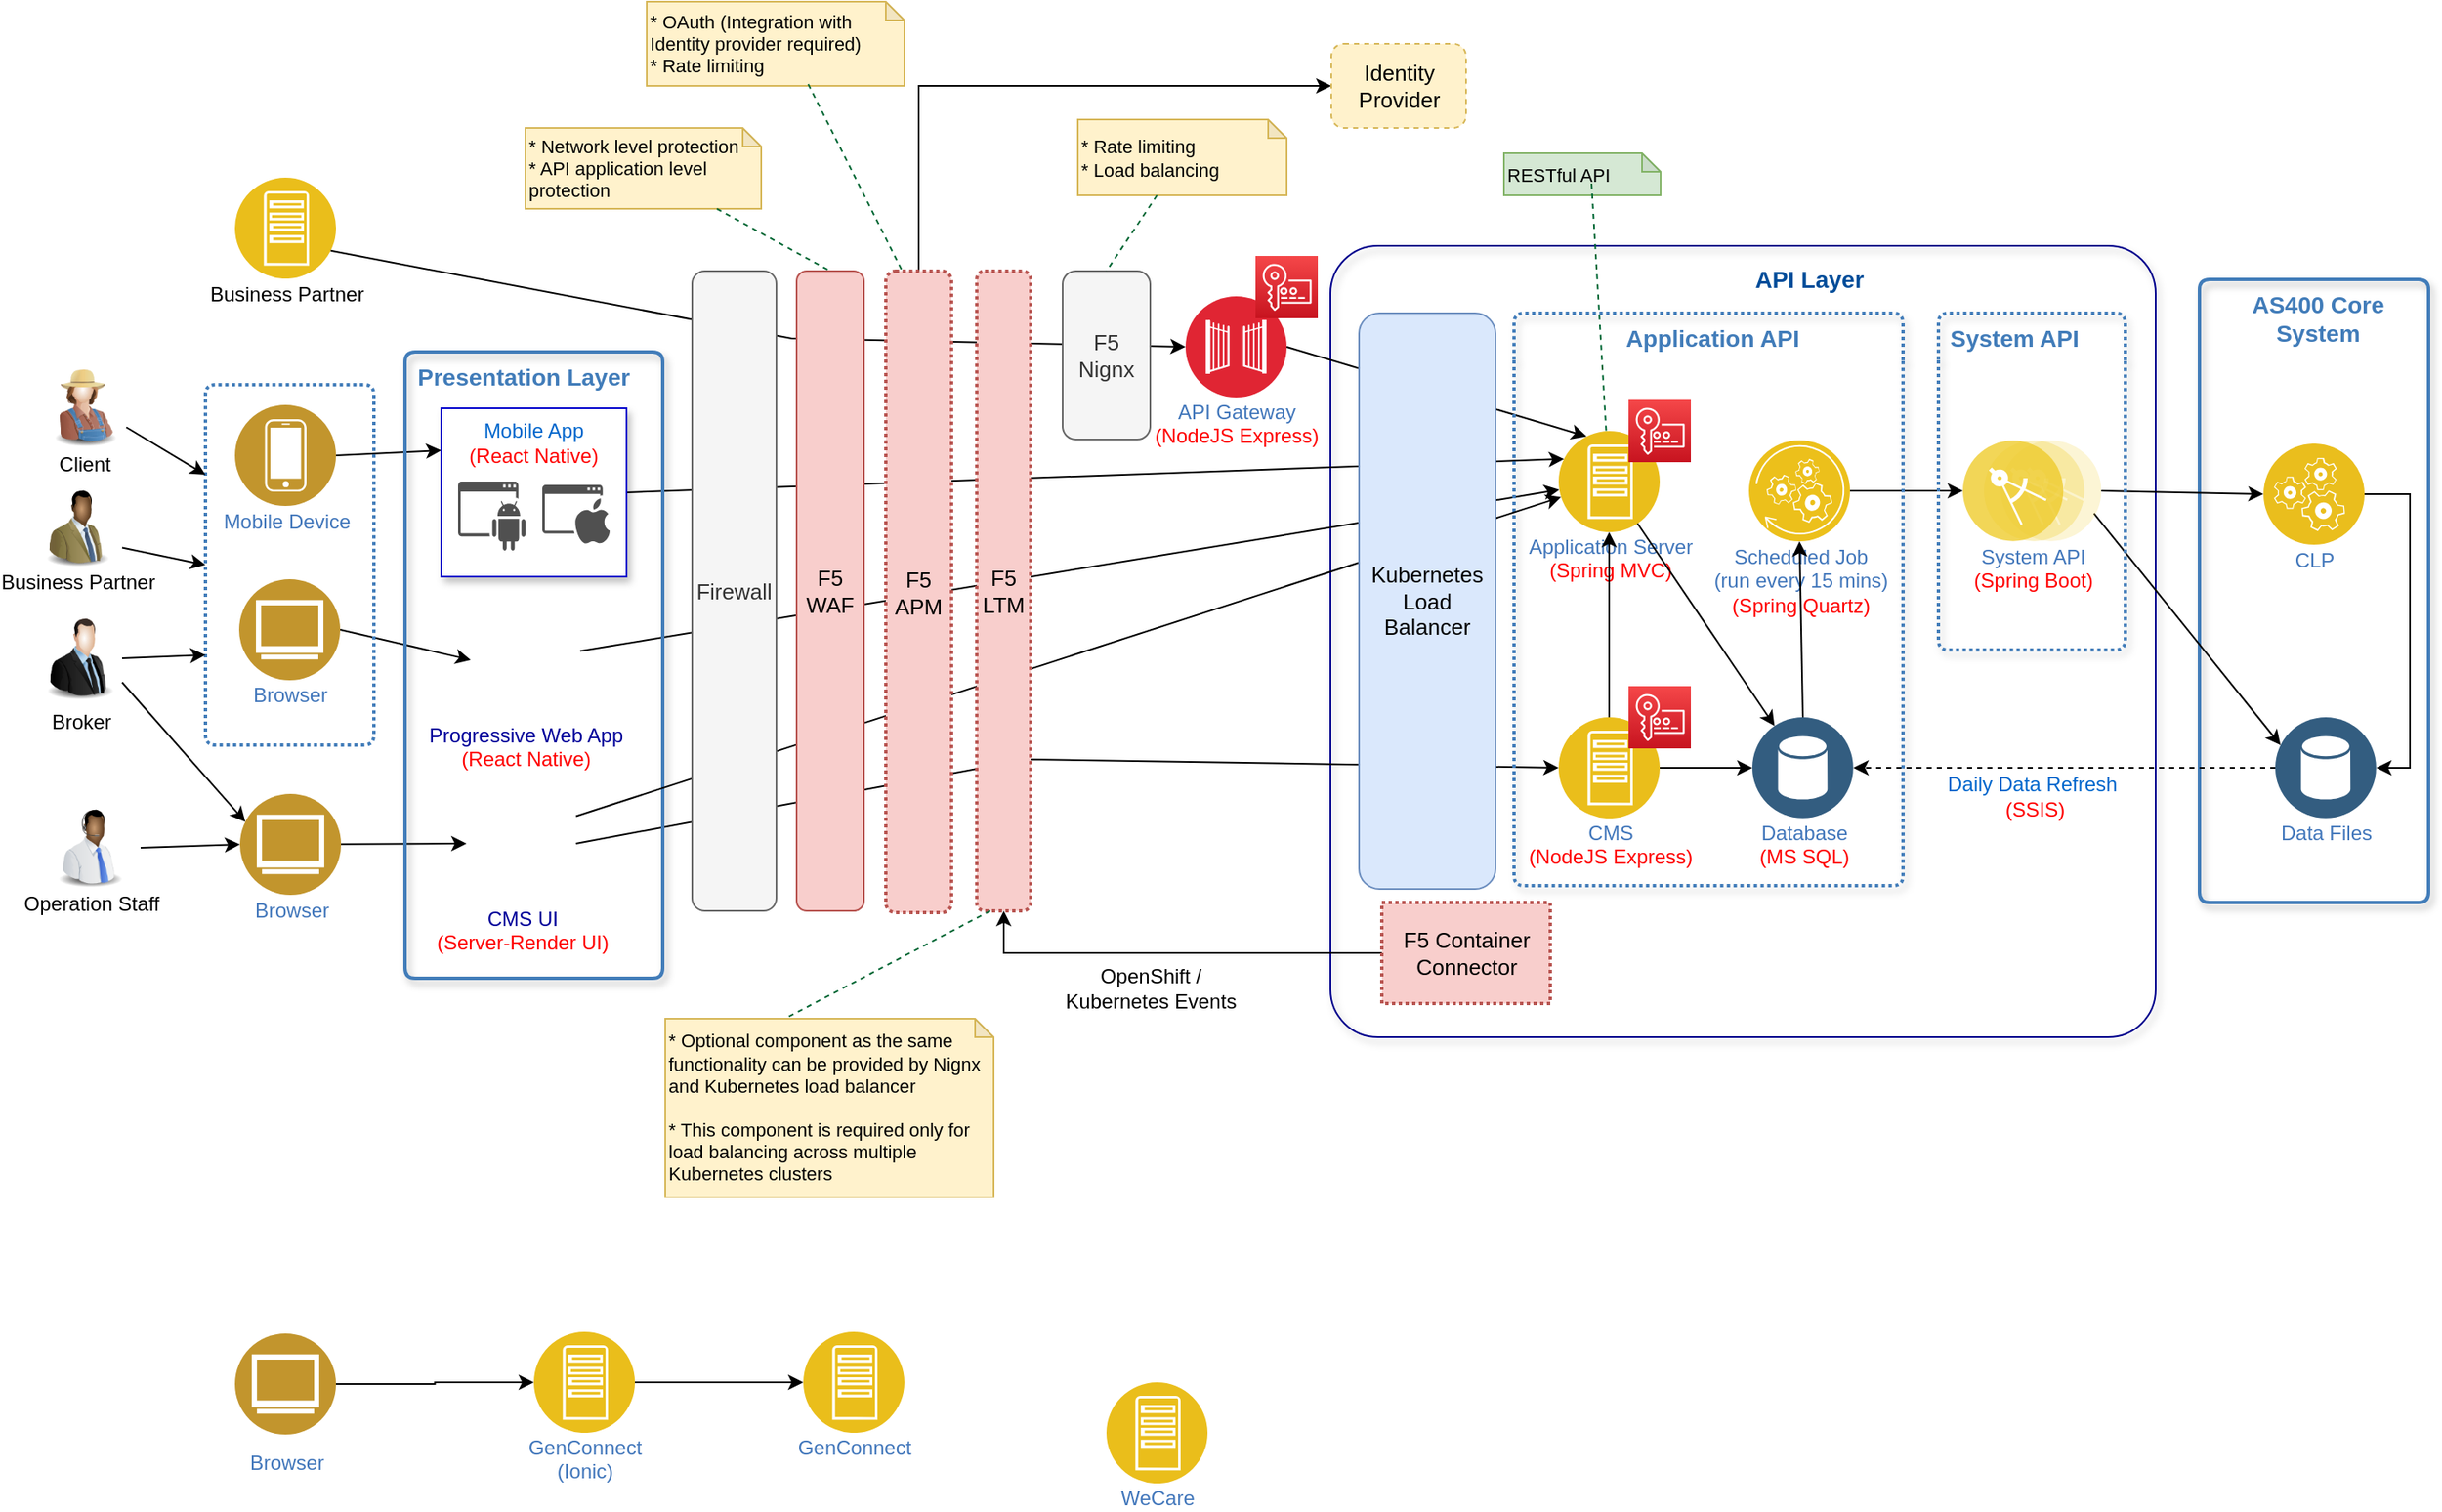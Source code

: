 <mxfile version="11.0.4" type="github"><diagram id="0d7cefc2-ccd6-e077-73ed-a8e48b0cddf6" name="Logical Component"><mxGraphModel dx="1194" dy="738" grid="1" gridSize="10" guides="1" tooltips="1" connect="1" arrows="1" fold="1" page="1" pageScale="1" pageWidth="1169" pageHeight="827" background="#ffffff" math="0" shadow="0"><root><mxCell id="0"/><mxCell id="1" parent="0"/><mxCell id="E1dCl0E1DGiOF5upwAjH-14" value="" style="rounded=1;whiteSpace=wrap;html=1;fontSize=12;fontColor=#FF0000;align=center;arcSize=6;strokeColor=#00008C;fillColor=none;strokeWidth=1;shadow=1;" parent="1" vertex="1"><mxGeometry x="810" y="345" width="490" height="470" as="geometry"/></mxCell><mxCell id="4GbB-QhCthzTYc2dFv-4-129" style="rounded=0;orthogonalLoop=1;jettySize=auto;html=1;entryX=0;entryY=0.5;entryDx=0;entryDy=0;" parent="1" source="4GbB-QhCthzTYc2dFv-4-114" target="E1dCl0E1DGiOF5upwAjH-5" edge="1"><mxGeometry relative="1" as="geometry"><mxPoint x="330" y="650" as="targetPoint"/></mxGeometry></mxCell><mxCell id="4GbB-QhCthzTYc2dFv-4-114" value="Browser" style="aspect=fixed;perimeter=ellipsePerimeter;html=1;align=center;shadow=0;dashed=0;fontColor=#4277BB;labelBackgroundColor=#ffffff;fontSize=12;spacingTop=-5;image;image=img/lib/ibm/users/browser.svg;" parent="1" vertex="1"><mxGeometry x="162.5" y="670.5" width="60" height="60" as="geometry"/></mxCell><mxCell id="4GbB-QhCthzTYc2dFv-4-112" value="API Gateway&lt;br&gt;&lt;font color=&quot;#ff0000&quot;&gt;(NodeJS Express)&lt;/font&gt;&lt;br&gt;" style="aspect=fixed;perimeter=ellipsePerimeter;html=1;align=center;shadow=0;dashed=0;fontColor=#4277BB;labelBackgroundColor=#ffffff;fontSize=12;spacingTop=-5;image;image=img/lib/ibm/security/gateway.svg;" parent="1" vertex="1"><mxGeometry x="724" y="375" width="60" height="60" as="geometry"/></mxCell><mxCell id="4GbB-QhCthzTYc2dFv-4-117" value="Broker" style="image;html=1;labelBackgroundColor=#ffffff;image=img/lib/clip_art/people/Suit_Man_128x128.png;spacingTop=-5;" parent="1" vertex="1"><mxGeometry x="42.5" y="561.5" width="50" height="57" as="geometry"/></mxCell><mxCell id="4GbB-QhCthzTYc2dFv-4-118" value="Client" style="image;html=1;labelBackgroundColor=#ffffff;image=img/lib/clip_art/people/Farmer_Woman_128x128.png;spacingTop=-5;" parent="1" vertex="1"><mxGeometry x="45" y="413" width="50" height="53" as="geometry"/></mxCell><mxCell id="4GbB-QhCthzTYc2dFv-4-119" value="Business Partner" style="image;html=1;labelBackgroundColor=#ffffff;image=img/lib/clip_art/people/Suit_Man_Green_Black_128x128.png;spacingTop=-5;" parent="1" vertex="1"><mxGeometry x="39.5" y="489" width="53" height="47" as="geometry"/></mxCell><mxCell id="4GbB-QhCthzTYc2dFv-4-124" value="Operation Staff" style="image;html=1;labelBackgroundColor=#ffffff;image=img/lib/clip_art/people/Telesales_Man_Black_128x128.png;spacingTop=-5;" parent="1" vertex="1"><mxGeometry x="43.5" y="678.5" width="60" height="48" as="geometry"/></mxCell><mxCell id="4GbB-QhCthzTYc2dFv-4-125" value="&lt;font style=&quot;font-size: 12px&quot;&gt;&lt;font color=&quot;#000000&quot;&gt;Business Partner&lt;/font&gt;&lt;br&gt;&lt;/font&gt;" style="aspect=fixed;perimeter=ellipsePerimeter;html=1;align=center;shadow=0;dashed=0;fontColor=#4277BB;labelBackgroundColor=#ffffff;fontSize=12;spacingTop=-5;image;image=img/lib/ibm/applications/app_server.svg;" parent="1" vertex="1"><mxGeometry x="159.5" y="304.5" width="60" height="60" as="geometry"/></mxCell><mxCell id="nWrMechiqga3jIF16hS0-108" style="rounded=0;orthogonalLoop=1;jettySize=auto;html=1;exitX=1;exitY=0.5;exitDx=0;exitDy=0;entryX=0;entryY=0.25;entryDx=0;entryDy=0;" parent="1" source="4GbB-QhCthzTYc2dFv-4-113" target="nWrMechiqga3jIF16hS0-164" edge="1"><mxGeometry relative="1" as="geometry"><mxPoint x="218.26" y="589.933" as="sourcePoint"/><mxPoint x="307" y="387.571" as="targetPoint"/></mxGeometry></mxCell><mxCell id="nWrMechiqga3jIF16hS0-109" style="rounded=0;orthogonalLoop=1;jettySize=auto;html=1;exitX=1;exitY=0.5;exitDx=0;exitDy=0;entryX=0;entryY=0.5;entryDx=0;entryDy=0;" parent="1" source="4GbB-QhCthzTYc2dFv-4-128" edge="1" target="E1dCl0E1DGiOF5upwAjH-2"><mxGeometry relative="1" as="geometry"><mxPoint x="220" y="359" as="sourcePoint"/><mxPoint x="345" y="536" as="targetPoint"/></mxGeometry></mxCell><mxCell id="nWrMechiqga3jIF16hS0-110" style="rounded=0;orthogonalLoop=1;jettySize=auto;html=1;exitX=1;exitY=0.5;exitDx=0;exitDy=0;entryX=0;entryY=0.25;entryDx=0;entryDy=0;" parent="1" source="nWrMechiqga3jIF16hS0-164" target="4GbB-QhCthzTYc2dFv-4-127" edge="1"><mxGeometry relative="1" as="geometry"><mxPoint x="388.5" y="352" as="sourcePoint"/><mxPoint x="341.5" y="459" as="targetPoint"/></mxGeometry></mxCell><mxCell id="nWrMechiqga3jIF16hS0-116" style="rounded=0;orthogonalLoop=1;jettySize=auto;html=1;" parent="1" source="E1dCl0E1DGiOF5upwAjH-2" target="4GbB-QhCthzTYc2dFv-4-127" edge="1"><mxGeometry relative="1" as="geometry"><mxPoint x="402" y="549" as="sourcePoint"/><mxPoint x="570" y="510" as="targetPoint"/></mxGeometry></mxCell><mxCell id="nWrMechiqga3jIF16hS0-117" style="rounded=0;orthogonalLoop=1;jettySize=auto;html=1;exitX=1;exitY=0.5;exitDx=0;exitDy=0;entryX=0;entryY=0.5;entryDx=0;entryDy=0;" parent="1" source="E1dCl0E1DGiOF5upwAjH-5" target="l4-zP6FtDpdFfRP-nHgQ-1" edge="1"><mxGeometry relative="1" as="geometry"><mxPoint x="407" y="637" as="sourcePoint"/><mxPoint x="512.5" y="476" as="targetPoint"/><Array as="points"><mxPoint x="630" y="650"/></Array></mxGeometry></mxCell><mxCell id="nWrMechiqga3jIF16hS0-118" style="rounded=0;orthogonalLoop=1;jettySize=auto;html=1;entryX=0.25;entryY=0;entryDx=0;entryDy=0;exitX=1;exitY=0.5;exitDx=0;exitDy=0;" parent="1" source="4GbB-QhCthzTYc2dFv-4-112" target="4GbB-QhCthzTYc2dFv-4-127" edge="1"><mxGeometry relative="1" as="geometry"><mxPoint x="551.5" y="451" as="sourcePoint"/><mxPoint x="665.5" y="447" as="targetPoint"/></mxGeometry></mxCell><mxCell id="nWrMechiqga3jIF16hS0-124" value="" style="group" parent="1" vertex="1" connectable="0"><mxGeometry x="263.5" y="400" width="150" height="380" as="geometry"/></mxCell><mxCell id="nWrMechiqga3jIF16hS0-113" value="" style="group;shadow=1;" parent="nWrMechiqga3jIF16hS0-124" vertex="1" connectable="0"><mxGeometry width="150" height="380" as="geometry"/></mxCell><mxCell id="nWrMechiqga3jIF16hS0-162" value="&lt;b&gt;&lt;font style=&quot;font-size: 14px&quot;&gt;Presentation Layer&lt;/font&gt;&lt;/b&gt;" style="swimlane;fontStyle=0;horizontal=1;collapsible=0;startSize=28;swimlaneLine=0;swimlaneFillColor=none;fillColor=none;rounded=1;whiteSpace=wrap;html=1;absoluteArcSize=1;arcSize=12;strokeColor=#417CB9;fontColor=#417CB9;verticalAlign=top;align=left;spacingLeft=5;dashed=0;strokeWidth=2;shadow=1;dashPattern=1 1;" parent="nWrMechiqga3jIF16hS0-113" vertex="1"><mxGeometry x="-3" y="8" width="153" height="372" as="geometry"/></mxCell><mxCell id="nWrMechiqga3jIF16hS0-168" value="" style="group" parent="nWrMechiqga3jIF16hS0-162" vertex="1" connectable="0"><mxGeometry x="21.5" y="43.5" width="110" height="90" as="geometry"/></mxCell><mxCell id="nWrMechiqga3jIF16hS0-164" value="" style="rounded=0;whiteSpace=wrap;html=1;shadow=1;strokeColor=#0000CC;strokeWidth=1;" parent="nWrMechiqga3jIF16hS0-168" vertex="1"><mxGeometry y="-10" width="110" height="100" as="geometry"/></mxCell><mxCell id="nWrMechiqga3jIF16hS0-165" value="" style="pointerEvents=1;shadow=0;dashed=0;html=1;strokeColor=none;fillColor=#505050;labelPosition=center;verticalLabelPosition=bottom;verticalAlign=top;outlineConnect=0;align=center;shape=mxgraph.office.concepts.application_android;" parent="nWrMechiqga3jIF16hS0-168" vertex="1"><mxGeometry x="10" y="33.5" width="40" height="41" as="geometry"/></mxCell><mxCell id="nWrMechiqga3jIF16hS0-166" value="" style="pointerEvents=1;shadow=0;dashed=0;html=1;strokeColor=none;fillColor=#505050;labelPosition=center;verticalLabelPosition=bottom;verticalAlign=top;outlineConnect=0;align=center;shape=mxgraph.office.concepts.application_ios;" parent="nWrMechiqga3jIF16hS0-168" vertex="1"><mxGeometry x="60" y="35.5" width="40" height="35" as="geometry"/></mxCell><mxCell id="nWrMechiqga3jIF16hS0-167" value="Mobile App&lt;br&gt;&lt;font color=&quot;#ff0000&quot;&gt;(React Native)&lt;/font&gt;&lt;br&gt;" style="text;html=1;strokeColor=none;fillColor=none;align=center;verticalAlign=middle;whiteSpace=wrap;rounded=0;shadow=1;fontColor=#0066CC;" parent="nWrMechiqga3jIF16hS0-168" vertex="1"><mxGeometry x="15" width="80" height="20" as="geometry"/></mxCell><mxCell id="E1dCl0E1DGiOF5upwAjH-5" value="&lt;div style=&quot;text-align: center ; font-size: 12px&quot;&gt;&lt;span&gt;&lt;font style=&quot;font-size: 12px&quot; color=&quot;#000099&quot;&gt;CMS UI&lt;/font&gt;&lt;/span&gt;&lt;/div&gt;&lt;font color=&quot;#ff0000&quot; style=&quot;font-size: 12px&quot;&gt;&lt;div style=&quot;text-align: center&quot;&gt;&lt;span&gt;(Server-Render UI)&lt;/span&gt;&lt;/div&gt;&lt;/font&gt;" style="shape=image;html=1;verticalAlign=top;verticalLabelPosition=bottom;labelBackgroundColor=#ffffff;imageAspect=0;aspect=fixed;image=https://cdn2.iconfinder.com/data/icons/bitsies/128/Application-128.png;fontSize=11;fontColor=#FF0000;align=center;spacing=0;spacingLeft=0;spacingRight=0;" parent="nWrMechiqga3jIF16hS0-162" vertex="1"><mxGeometry x="36.5" y="259.5" width="65" height="65" as="geometry"/></mxCell><mxCell id="E1dCl0E1DGiOF5upwAjH-2" value="&lt;div style=&quot;text-align: center ; font-size: 12px&quot;&gt;&lt;span&gt;&lt;font style=&quot;font-size: 12px&quot; color=&quot;#000099&quot;&gt;Progressive Web App&lt;/font&gt;&lt;/span&gt;&lt;/div&gt;&lt;font color=&quot;#ff0000&quot; style=&quot;font-size: 12px&quot;&gt;&lt;div style=&quot;text-align: center&quot;&gt;&lt;span&gt;(React Native)&lt;/span&gt;&lt;/div&gt;&lt;/font&gt;" style="shape=image;html=1;verticalAlign=top;verticalLabelPosition=bottom;labelBackgroundColor=#ffffff;imageAspect=0;aspect=fixed;image=https://cdn2.iconfinder.com/data/icons/bitsies/128/Application-128.png;fontSize=11;fontColor=#FF0000;align=center;spacing=0;spacingLeft=0;spacingRight=0;" parent="nWrMechiqga3jIF16hS0-162" vertex="1"><mxGeometry x="39" y="150.5" width="65" height="65" as="geometry"/></mxCell><mxCell id="nWrMechiqga3jIF16hS0-133" value="&lt;b&gt;&lt;font style=&quot;font-size: 14px&quot;&gt;AS400 Core System&lt;/font&gt;&lt;/b&gt;" style="swimlane;fontStyle=0;horizontal=1;collapsible=0;startSize=28;swimlaneLine=0;swimlaneFillColor=none;fillColor=none;rounded=1;whiteSpace=wrap;html=1;absoluteArcSize=1;arcSize=12;strokeColor=#417CB9;fontColor=#417CB9;verticalAlign=top;align=center;spacingLeft=5;dashed=0;strokeWidth=2;shadow=1;" parent="1" vertex="1"><mxGeometry x="1326" y="365" width="136" height="370" as="geometry"/></mxCell><mxCell id="nWrMechiqga3jIF16hS0-131" value="Data Files" style="aspect=fixed;perimeter=ellipsePerimeter;html=1;align=center;shadow=0;dashed=0;fontColor=#4277BB;labelBackgroundColor=#ffffff;fontSize=12;spacingTop=-5;image;image=img/lib/ibm/data/data_services.svg;strokeColor=#0000CC;strokeWidth=1;" parent="nWrMechiqga3jIF16hS0-133" vertex="1"><mxGeometry x="45" y="260" width="60" height="60" as="geometry"/></mxCell><mxCell id="nWrMechiqga3jIF16hS0-159" value="CLP" style="aspect=fixed;perimeter=ellipsePerimeter;html=1;align=center;shadow=0;dashed=0;fontColor=#4277BB;labelBackgroundColor=#ffffff;fontSize=12;spacingTop=-5;image;image=img/lib/ibm/applications/runtime_services.svg;dashPattern=1 1;strokeColor=#0000CC;strokeWidth=3;" parent="nWrMechiqga3jIF16hS0-133" vertex="1"><mxGeometry x="38" y="97.5" width="60" height="60" as="geometry"/></mxCell><mxCell id="nWrMechiqga3jIF16hS0-170" style="rounded=0;orthogonalLoop=1;jettySize=auto;html=1;entryX=1;entryY=0.5;entryDx=0;entryDy=0;exitX=1;exitY=0.5;exitDx=0;exitDy=0;edgeStyle=orthogonalEdgeStyle;" parent="nWrMechiqga3jIF16hS0-133" source="nWrMechiqga3jIF16hS0-159" target="nWrMechiqga3jIF16hS0-131" edge="1"><mxGeometry relative="1" as="geometry"><mxPoint x="-29.857" y="123.286" as="sourcePoint"/><mxPoint x="54.429" y="100.429" as="targetPoint"/></mxGeometry></mxCell><mxCell id="nWrMechiqga3jIF16hS0-137" style="rounded=0;orthogonalLoop=1;jettySize=auto;html=1;exitX=1;exitY=0.5;exitDx=0;exitDy=0;entryX=0;entryY=0.5;entryDx=0;entryDy=0;" parent="1" source="nWrMechiqga3jIF16hS0-128" target="nWrMechiqga3jIF16hS0-158" edge="1"><mxGeometry relative="1" as="geometry"><mxPoint x="1037.5" y="656" as="sourcePoint"/><mxPoint x="1190" y="567" as="targetPoint"/></mxGeometry></mxCell><mxCell id="nWrMechiqga3jIF16hS0-138" style="rounded=0;orthogonalLoop=1;jettySize=auto;html=1;entryX=0;entryY=0.25;entryDx=0;entryDy=0;exitX=1;exitY=0.75;exitDx=0;exitDy=0;" parent="1" source="nWrMechiqga3jIF16hS0-158" target="nWrMechiqga3jIF16hS0-131" edge="1"><mxGeometry relative="1" as="geometry"><mxPoint x="1277.5" y="527" as="sourcePoint"/><mxPoint x="1227.5" y="519" as="targetPoint"/></mxGeometry></mxCell><mxCell id="nWrMechiqga3jIF16hS0-139" style="rounded=0;orthogonalLoop=1;jettySize=auto;html=1;entryX=0;entryY=0.5;entryDx=0;entryDy=0;exitX=1;exitY=0.5;exitDx=0;exitDy=0;" parent="1" source="nWrMechiqga3jIF16hS0-158" target="nWrMechiqga3jIF16hS0-159" edge="1"><mxGeometry relative="1" as="geometry"><mxPoint x="1282.521" y="595.552" as="sourcePoint"/><mxPoint x="1363.143" y="539.714" as="targetPoint"/></mxGeometry></mxCell><mxCell id="nWrMechiqga3jIF16hS0-140" value="&lt;b&gt;&lt;font style=&quot;font-size: 14px&quot;&gt;Application API&lt;/font&gt;&lt;/b&gt;" style="swimlane;fontStyle=0;horizontal=1;collapsible=0;startSize=28;swimlaneLine=0;swimlaneFillColor=none;fillColor=none;rounded=1;whiteSpace=wrap;html=1;absoluteArcSize=1;arcSize=12;strokeColor=#417CB9;fontColor=#417CB9;verticalAlign=top;align=center;spacingLeft=5;dashed=1;strokeWidth=2;shadow=1;dashPattern=1 1;" parent="1" vertex="1"><mxGeometry x="919" y="385" width="231" height="340" as="geometry"/></mxCell><mxCell id="4GbB-QhCthzTYc2dFv-4-127" value="&lt;font style=&quot;font-size: 12px&quot;&gt;Application Server&lt;br&gt;&lt;font color=&quot;#ff0000&quot;&gt;(Spring MVC)&lt;/font&gt;&lt;br&gt;&lt;/font&gt;" style="aspect=fixed;perimeter=ellipsePerimeter;html=1;align=center;shadow=0;dashed=0;fontColor=#4277BB;labelBackgroundColor=#ffffff;fontSize=12;spacingTop=-5;image;image=img/lib/ibm/applications/app_server.svg;" parent="nWrMechiqga3jIF16hS0-140" vertex="1"><mxGeometry x="26.5" y="70" width="60" height="60" as="geometry"/></mxCell><mxCell id="nWrMechiqga3jIF16hS0-119" value="Database&lt;br&gt;&lt;font color=&quot;#ff0000&quot;&gt;(MS SQL)&lt;/font&gt;&lt;br&gt;" style="aspect=fixed;perimeter=ellipsePerimeter;html=1;align=center;shadow=0;dashed=0;fontColor=#4277BB;labelBackgroundColor=#ffffff;fontSize=12;spacingTop=-5;image;image=img/lib/ibm/data/data_services.svg;strokeColor=#0000CC;strokeWidth=1;" parent="nWrMechiqga3jIF16hS0-140" vertex="1"><mxGeometry x="141.5" y="240" width="60" height="60" as="geometry"/></mxCell><mxCell id="nWrMechiqga3jIF16hS0-123" style="rounded=0;orthogonalLoop=1;jettySize=auto;html=1;" parent="nWrMechiqga3jIF16hS0-140" source="4GbB-QhCthzTYc2dFv-4-127" target="nWrMechiqga3jIF16hS0-119" edge="1"><mxGeometry relative="1" as="geometry"><mxPoint x="-267.5" y="499" as="sourcePoint"/><mxPoint x="15.5" y="531" as="targetPoint"/></mxGeometry></mxCell><mxCell id="nWrMechiqga3jIF16hS0-128" value="Scheduled Job &lt;br&gt;(run every 15 mins)&lt;br&gt;&lt;font color=&quot;#ff0000&quot;&gt;(Spring Quartz)&lt;/font&gt;&lt;br&gt;" style="aspect=fixed;perimeter=ellipsePerimeter;html=1;align=center;shadow=0;dashed=0;fontColor=#4277BB;labelBackgroundColor=#ffffff;fontSize=12;spacingTop=-5;image;image=img/lib/ibm/applications/api_polyglot_runtimes.svg;strokeColor=#0000CC;strokeWidth=1;" parent="nWrMechiqga3jIF16hS0-140" vertex="1"><mxGeometry x="139.5" y="75.5" width="60" height="60" as="geometry"/></mxCell><mxCell id="nWrMechiqga3jIF16hS0-136" style="rounded=0;orthogonalLoop=1;jettySize=auto;html=1;entryX=0.5;entryY=1;entryDx=0;entryDy=0;exitX=0.5;exitY=0;exitDx=0;exitDy=0;elbow=vertical;" parent="nWrMechiqga3jIF16hS0-140" source="nWrMechiqga3jIF16hS0-119" target="nWrMechiqga3jIF16hS0-128" edge="1"><mxGeometry relative="1" as="geometry"><mxPoint x="35.5" y="406.5" as="sourcePoint"/><mxPoint x="35.5" y="501" as="targetPoint"/></mxGeometry></mxCell><mxCell id="nWrMechiqga3jIF16hS0-141" style="rounded=0;orthogonalLoop=1;jettySize=auto;html=1;exitX=1;exitY=0.75;exitDx=0;exitDy=0;entryX=0;entryY=0.5;entryDx=0;entryDy=0;" parent="1" source="4GbB-QhCthzTYc2dFv-4-125" target="4GbB-QhCthzTYc2dFv-4-112" edge="1"><mxGeometry relative="1" as="geometry"><mxPoint x="219.857" y="359" as="sourcePoint"/><mxPoint x="703" y="413" as="targetPoint"/><Array as="points"><mxPoint x="490" y="400"/></Array></mxGeometry></mxCell><mxCell id="nWrMechiqga3jIF16hS0-142" style="rounded=0;orthogonalLoop=1;jettySize=auto;html=1;entryX=0;entryY=0.25;entryDx=0;entryDy=0;exitX=1;exitY=0.75;exitDx=0;exitDy=0;" parent="1" source="4GbB-QhCthzTYc2dFv-4-117" target="4GbB-QhCthzTYc2dFv-4-114" edge="1"><mxGeometry relative="1" as="geometry"><mxPoint x="222.494" y="686.6" as="sourcePoint"/><mxPoint x="336.643" y="689.286" as="targetPoint"/></mxGeometry></mxCell><mxCell id="nWrMechiqga3jIF16hS0-143" style="rounded=0;orthogonalLoop=1;jettySize=auto;html=1;entryX=0;entryY=0.5;entryDx=0;entryDy=0;exitX=1;exitY=0.5;exitDx=0;exitDy=0;" parent="1" source="4GbB-QhCthzTYc2dFv-4-124" target="4GbB-QhCthzTYc2dFv-4-114" edge="1"><mxGeometry relative="1" as="geometry"><mxPoint x="113.357" y="644.643" as="sourcePoint"/><mxPoint x="180.5" y="681.786" as="targetPoint"/></mxGeometry></mxCell><mxCell id="nWrMechiqga3jIF16hS0-144" value="" style="swimlane;fontStyle=0;horizontal=1;collapsible=0;startSize=28;swimlaneLine=0;swimlaneFillColor=none;fillColor=none;rounded=1;whiteSpace=wrap;html=1;absoluteArcSize=1;arcSize=12;strokeColor=#417CB9;fontColor=#417CB9;verticalAlign=top;align=left;spacingLeft=5;dashed=1;strokeWidth=2;shadow=0;dashPattern=1 1;" parent="1" vertex="1"><mxGeometry x="142" y="427.5" width="100" height="214" as="geometry"/></mxCell><mxCell id="4GbB-QhCthzTYc2dFv-4-113" value="Mobile Device" style="aspect=fixed;perimeter=ellipsePerimeter;html=1;align=center;shadow=0;dashed=0;fontColor=#4277BB;labelBackgroundColor=#ffffff;fontSize=12;spacingTop=-5;image;image=img/lib/ibm/users/device.svg;" parent="nWrMechiqga3jIF16hS0-144" vertex="1"><mxGeometry x="17.5" y="12" width="60" height="60" as="geometry"/></mxCell><mxCell id="4GbB-QhCthzTYc2dFv-4-128" value="Browser" style="aspect=fixed;perimeter=ellipsePerimeter;html=1;align=center;shadow=0;dashed=0;fontColor=#4277BB;labelBackgroundColor=#ffffff;fontSize=12;spacingTop=-5;image;image=img/lib/ibm/users/browser.svg;" parent="nWrMechiqga3jIF16hS0-144" vertex="1"><mxGeometry x="20" y="115.5" width="60" height="60" as="geometry"/></mxCell><mxCell id="nWrMechiqga3jIF16hS0-145" style="rounded=0;orthogonalLoop=1;jettySize=auto;html=1;entryX=0;entryY=0.75;entryDx=0;entryDy=0;exitX=1;exitY=0.5;exitDx=0;exitDy=0;" parent="1" source="4GbB-QhCthzTYc2dFv-4-117" target="nWrMechiqga3jIF16hS0-144" edge="1"><mxGeometry relative="1" as="geometry"><mxPoint x="102.357" y="619.286" as="sourcePoint"/><mxPoint x="165.214" y="676.429" as="targetPoint"/></mxGeometry></mxCell><mxCell id="nWrMechiqga3jIF16hS0-148" style="rounded=0;orthogonalLoop=1;jettySize=auto;html=1;entryX=0;entryY=0.5;entryDx=0;entryDy=0;exitX=1;exitY=0.75;exitDx=0;exitDy=0;" parent="1" source="4GbB-QhCthzTYc2dFv-4-119" target="nWrMechiqga3jIF16hS0-144" edge="1"><mxGeometry relative="1" as="geometry"><mxPoint x="96.5" y="520.071" as="sourcePoint"/><mxPoint x="151.857" y="568.429" as="targetPoint"/></mxGeometry></mxCell><mxCell id="nWrMechiqga3jIF16hS0-149" style="rounded=0;orthogonalLoop=1;jettySize=auto;html=1;entryX=0;entryY=0.25;entryDx=0;entryDy=0;exitX=1;exitY=0.75;exitDx=0;exitDy=0;" parent="1" source="4GbB-QhCthzTYc2dFv-4-118" target="nWrMechiqga3jIF16hS0-144" edge="1"><mxGeometry relative="1" as="geometry"><mxPoint x="112.357" y="532.143" as="sourcePoint"/><mxPoint x="152.357" y="506.429" as="targetPoint"/></mxGeometry></mxCell><mxCell id="nWrMechiqga3jIF16hS0-157" value="&lt;b&gt;&lt;font style=&quot;font-size: 14px&quot;&gt;System API&lt;/font&gt;&lt;/b&gt;" style="swimlane;fontStyle=0;horizontal=1;collapsible=0;startSize=28;swimlaneLine=0;swimlaneFillColor=none;fillColor=none;rounded=1;whiteSpace=wrap;html=1;absoluteArcSize=1;arcSize=12;strokeColor=#417CB9;fontColor=#417CB9;verticalAlign=top;align=left;spacingLeft=5;dashed=1;strokeWidth=2;shadow=1;dashPattern=1 1;" parent="1" vertex="1"><mxGeometry x="1171" y="385" width="111" height="200" as="geometry"/></mxCell><mxCell id="nWrMechiqga3jIF16hS0-158" value="System API&lt;br&gt;&lt;font color=&quot;#ff0000&quot;&gt;(Spring Boot)&lt;/font&gt;&lt;br&gt;" style="aspect=fixed;perimeter=ellipsePerimeter;html=1;align=center;shadow=0;dashed=0;fontColor=#4277BB;labelBackgroundColor=#ffffff;fontSize=12;spacingTop=-5;image;image=img/lib/ibm/applications/microservice.svg;dashPattern=1 1;strokeColor=#0000CC;strokeWidth=3;" parent="nWrMechiqga3jIF16hS0-157" vertex="1"><mxGeometry x="14.5" y="75.5" width="82.2" height="60" as="geometry"/></mxCell><mxCell id="Tvl0ci3biEWggJIc8A09-1" style="edgeStyle=orthogonalEdgeStyle;rounded=0;orthogonalLoop=1;jettySize=auto;html=1;entryX=1;entryY=0.5;entryDx=0;entryDy=0;fontSize=13;fontColor=#0066CC;dashed=1;exitX=0;exitY=0.5;exitDx=0;exitDy=0;" parent="1" source="nWrMechiqga3jIF16hS0-131" target="nWrMechiqga3jIF16hS0-119" edge="1"><mxGeometry relative="1" as="geometry"><mxPoint x="1348" y="614" as="sourcePoint"/><Array as="points"><mxPoint x="1239" y="655"/><mxPoint x="1239" y="655"/></Array></mxGeometry></mxCell><mxCell id="Tvl0ci3biEWggJIc8A09-2" value="Daily Data Refresh&amp;nbsp;&lt;font color=&quot;#ff0000&quot; style=&quot;font-size: 12px;&quot;&gt;&lt;br style=&quot;font-size: 12px;&quot;&gt;(SSIS)&lt;/font&gt;&lt;br style=&quot;font-size: 12px;&quot;&gt;" style="text;html=1;resizable=0;points=[];align=center;verticalAlign=middle;labelBackgroundColor=#ffffff;fontSize=12;fontColor=#0066CC;" parent="Tvl0ci3biEWggJIc8A09-1" vertex="1" connectable="0"><mxGeometry x="0.141" y="3" relative="1" as="geometry"><mxPoint y="14" as="offset"/></mxGeometry></mxCell><mxCell id="l4-zP6FtDpdFfRP-nHgQ-7" style="rounded=0;orthogonalLoop=1;jettySize=auto;html=1;entryX=0;entryY=0.5;entryDx=0;entryDy=0;fontSize=11;fontColor=#FF0000;" parent="1" source="l4-zP6FtDpdFfRP-nHgQ-1" target="nWrMechiqga3jIF16hS0-119" edge="1"><mxGeometry relative="1" as="geometry"/></mxCell><mxCell id="l4-zP6FtDpdFfRP-nHgQ-1" value="&lt;font style=&quot;font-size: 12px&quot;&gt;CMS&lt;br&gt;&lt;font color=&quot;#ff0000&quot;&gt;(NodeJS Express)&lt;/font&gt;&lt;br&gt;&lt;/font&gt;" style="aspect=fixed;perimeter=ellipsePerimeter;html=1;align=center;shadow=0;dashed=0;fontColor=#4277BB;labelBackgroundColor=#ffffff;fontSize=12;spacingTop=-5;image;image=img/lib/ibm/applications/app_server.svg;" parent="1" vertex="1"><mxGeometry x="945.5" y="625" width="60" height="60" as="geometry"/></mxCell><mxCell id="l4-zP6FtDpdFfRP-nHgQ-6" style="rounded=0;orthogonalLoop=1;jettySize=auto;html=1;exitX=0.5;exitY=0;exitDx=0;exitDy=0;entryX=0.5;entryY=1;entryDx=0;entryDy=0;" parent="1" source="l4-zP6FtDpdFfRP-nHgQ-1" target="4GbB-QhCthzTYc2dFv-4-127" edge="1"><mxGeometry relative="1" as="geometry"><mxPoint x="726.276" y="651.517" as="sourcePoint"/><mxPoint x="829.034" y="565.31" as="targetPoint"/></mxGeometry></mxCell><mxCell id="KKzXoo0HmkIFTWmM2mrH-1" value="&lt;font style=&quot;font-size: 12px&quot;&gt;WeCare&lt;br&gt;&lt;/font&gt;" style="aspect=fixed;perimeter=ellipsePerimeter;html=1;align=center;shadow=0;dashed=0;fontColor=#4277BB;labelBackgroundColor=#ffffff;fontSize=12;spacingTop=-5;image;image=img/lib/ibm/applications/app_server.svg;" parent="1" vertex="1"><mxGeometry x="677" y="1020" width="60" height="60" as="geometry"/></mxCell><mxCell id="g2Emp5nwOPe-rqa-1AFa-3" value="&lt;font style=&quot;font-size: 12px&quot;&gt;GenConnect&lt;br&gt;&lt;/font&gt;" style="aspect=fixed;perimeter=ellipsePerimeter;html=1;align=center;shadow=0;dashed=0;fontColor=#4277BB;labelBackgroundColor=#ffffff;fontSize=12;spacingTop=-5;image;image=img/lib/ibm/applications/app_server.svg;" parent="1" vertex="1"><mxGeometry x="497" y="990" width="60" height="60" as="geometry"/></mxCell><mxCell id="g2Emp5nwOPe-rqa-1AFa-7" style="edgeStyle=orthogonalEdgeStyle;rounded=0;orthogonalLoop=1;jettySize=auto;html=1;fontSize=11;fontColor=#FF0000;" parent="1" source="g2Emp5nwOPe-rqa-1AFa-4" target="g2Emp5nwOPe-rqa-1AFa-3" edge="1"><mxGeometry relative="1" as="geometry"/></mxCell><mxCell id="g2Emp5nwOPe-rqa-1AFa-4" value="&lt;font style=&quot;font-size: 12px&quot;&gt;GenConnect&lt;br&gt;(Ionic)&lt;br&gt;&lt;/font&gt;" style="aspect=fixed;perimeter=ellipsePerimeter;html=1;align=center;shadow=0;dashed=0;fontColor=#4277BB;labelBackgroundColor=#ffffff;fontSize=12;spacingTop=-5;image;image=img/lib/ibm/applications/app_server.svg;" parent="1" vertex="1"><mxGeometry x="337" y="990" width="60" height="60" as="geometry"/></mxCell><mxCell id="g2Emp5nwOPe-rqa-1AFa-6" style="edgeStyle=orthogonalEdgeStyle;rounded=0;orthogonalLoop=1;jettySize=auto;html=1;fontSize=11;fontColor=#FF0000;" parent="1" source="g2Emp5nwOPe-rqa-1AFa-5" target="g2Emp5nwOPe-rqa-1AFa-4" edge="1"><mxGeometry relative="1" as="geometry"/></mxCell><mxCell id="g2Emp5nwOPe-rqa-1AFa-5" value="Browser" style="aspect=fixed;perimeter=ellipsePerimeter;html=1;align=center;shadow=0;dashed=0;fontColor=#4277BB;labelBackgroundColor=#ffffff;fontSize=12;spacingTop=3;image;image=img/lib/ibm/users/browser.svg;" parent="1" vertex="1"><mxGeometry x="159.5" y="991" width="60" height="60" as="geometry"/></mxCell><mxCell id="E1dCl0E1DGiOF5upwAjH-15" value="API Layer" style="text;html=1;strokeColor=none;fillColor=none;align=center;verticalAlign=middle;whiteSpace=wrap;rounded=0;shadow=1;dashed=1;dashPattern=1 1;fontSize=14;fontColor=#004C99;fontStyle=1" parent="1" vertex="1"><mxGeometry x="1047" y="355" width="95" height="20" as="geometry"/></mxCell><mxCell id="O1Jyq8TvanWMxPkjc32Z-4" value="RESTful API" style="shape=note;whiteSpace=wrap;html=1;backgroundOutline=1;darkOpacity=0.05;size=11;fillColor=#d5e8d4;strokeColor=#82b366;fontSize=11;align=left;" parent="1" vertex="1"><mxGeometry x="913" y="290" width="93" height="25" as="geometry"/></mxCell><mxCell id="O1Jyq8TvanWMxPkjc32Z-5" value="" style="endArrow=none;dashed=1;html=1;fontSize=11;strokeColor=#006633;exitX=0;exitY=0.5;exitDx=0;exitDy=0;exitPerimeter=0;" parent="1" target="4GbB-QhCthzTYc2dFv-4-127" edge="1"><mxGeometry width="50" height="50" relative="1" as="geometry"><mxPoint x="965" y="308" as="sourcePoint"/><mxPoint x="952.135" y="685.783" as="targetPoint"/></mxGeometry></mxCell><mxCell id="aUB9-DbAtLU4kBoS_zm0-1" style="rounded=0;orthogonalLoop=1;jettySize=auto;html=1;exitX=1;exitY=0.25;exitDx=0;exitDy=0;" parent="1" source="E1dCl0E1DGiOF5upwAjH-5" target="4GbB-QhCthzTYc2dFv-4-127" edge="1"><mxGeometry relative="1" as="geometry"><mxPoint x="415" y="660" as="sourcePoint"/><mxPoint x="560" y="560" as="targetPoint"/></mxGeometry></mxCell><mxCell id="MOqYFZx_J9CPWc4B3b76-5" value="F5 WAF" style="rounded=1;whiteSpace=wrap;html=1;fillColor=#f8cecc;strokeColor=#b85450;fontSize=13;" vertex="1" parent="1"><mxGeometry x="493" y="360" width="40" height="380" as="geometry"/></mxCell><mxCell id="MOqYFZx_J9CPWc4B3b76-15" style="edgeStyle=orthogonalEdgeStyle;rounded=0;orthogonalLoop=1;jettySize=auto;html=1;exitX=0;exitY=0.5;exitDx=0;exitDy=0;strokeColor=#000000;fontSize=13;entryX=0.5;entryY=1;entryDx=0;entryDy=0;" edge="1" parent="1" source="MOqYFZx_J9CPWc4B3b76-12" target="MOqYFZx_J9CPWc4B3b76-6"><mxGeometry relative="1" as="geometry"><mxPoint x="740" y="740" as="targetPoint"/></mxGeometry></mxCell><mxCell id="MOqYFZx_J9CPWc4B3b76-18" value="OpenShift /&lt;br style=&quot;font-size: 12px;&quot;&gt;Kubernetes Events" style="text;html=1;resizable=0;points=[];align=center;verticalAlign=middle;labelBackgroundColor=#ffffff;fontSize=12;" vertex="1" connectable="0" parent="MOqYFZx_J9CPWc4B3b76-15"><mxGeometry x="0.132" y="2" relative="1" as="geometry"><mxPoint x="3" y="19" as="offset"/></mxGeometry></mxCell><mxCell id="MOqYFZx_J9CPWc4B3b76-6" value="F5 LTM" style="rounded=1;whiteSpace=wrap;html=1;fillColor=#f8cecc;strokeColor=#b85450;fontSize=13;dashed=1;strokeWidth=2;dashPattern=1 1;" vertex="1" parent="1"><mxGeometry x="600" y="360" width="32" height="380" as="geometry"/></mxCell><mxCell id="MOqYFZx_J9CPWc4B3b76-17" style="edgeStyle=orthogonalEdgeStyle;rounded=0;orthogonalLoop=1;jettySize=auto;html=1;entryX=0;entryY=0.5;entryDx=0;entryDy=0;strokeColor=#000000;fontSize=13;exitX=0.5;exitY=0;exitDx=0;exitDy=0;" edge="1" parent="1" source="MOqYFZx_J9CPWc4B3b76-7" target="MOqYFZx_J9CPWc4B3b76-16"><mxGeometry relative="1" as="geometry"/></mxCell><mxCell id="MOqYFZx_J9CPWc4B3b76-7" value="F5 APM" style="rounded=1;whiteSpace=wrap;html=1;fontSize=13;fillColor=#f8cecc;strokeColor=#b85450;strokeWidth=2;dashed=1;dashPattern=1 1;" vertex="1" parent="1"><mxGeometry x="546" y="360" width="39" height="381" as="geometry"/></mxCell><mxCell id="MOqYFZx_J9CPWc4B3b76-9" value="" style="outlineConnect=0;fontColor=#232F3E;gradientColor=#F54749;gradientDirection=north;fillColor=#C7131F;strokeColor=#ffffff;dashed=0;verticalLabelPosition=bottom;verticalAlign=top;align=center;html=1;fontSize=12;fontStyle=0;aspect=fixed;shape=mxgraph.aws4.resourceIcon;resIcon=mxgraph.aws4.key_management_service;" vertex="1" parent="1"><mxGeometry x="765.5" y="351" width="37" height="37" as="geometry"/></mxCell><mxCell id="MOqYFZx_J9CPWc4B3b76-10" value="" style="outlineConnect=0;fontColor=#232F3E;gradientColor=#F54749;gradientDirection=north;fillColor=#C7131F;strokeColor=#ffffff;dashed=0;verticalLabelPosition=bottom;verticalAlign=top;align=center;html=1;fontSize=12;fontStyle=0;aspect=fixed;shape=mxgraph.aws4.resourceIcon;resIcon=mxgraph.aws4.key_management_service;" vertex="1" parent="1"><mxGeometry x="987" y="606.5" width="37" height="37" as="geometry"/></mxCell><mxCell id="MOqYFZx_J9CPWc4B3b76-11" value="" style="outlineConnect=0;fontColor=#232F3E;gradientColor=#F54749;gradientDirection=north;fillColor=#C7131F;strokeColor=#ffffff;dashed=0;verticalLabelPosition=bottom;verticalAlign=top;align=center;html=1;fontSize=12;fontStyle=0;aspect=fixed;shape=mxgraph.aws4.resourceIcon;resIcon=mxgraph.aws4.key_management_service;" vertex="1" parent="1"><mxGeometry x="987" y="436.5" width="37" height="37" as="geometry"/></mxCell><mxCell id="MOqYFZx_J9CPWc4B3b76-12" value="F5 Container Connector" style="rounded=0;whiteSpace=wrap;html=1;fontSize=13;fillColor=#f8cecc;strokeColor=#b85450;strokeWidth=2;dashed=1;dashPattern=1 1;" vertex="1" parent="1"><mxGeometry x="840.5" y="735" width="100" height="60" as="geometry"/></mxCell><mxCell id="MOqYFZx_J9CPWc4B3b76-16" value="Identity Provider" style="rounded=1;whiteSpace=wrap;html=1;fontSize=13;fillColor=#fff2cc;strokeColor=#d6b656;dashed=1;" vertex="1" parent="1"><mxGeometry x="810.5" y="225" width="80" height="50" as="geometry"/></mxCell><mxCell id="MOqYFZx_J9CPWc4B3b76-20" value="Firewall" style="rounded=1;whiteSpace=wrap;html=1;fillColor=#f5f5f5;strokeColor=#666666;fontSize=13;fontColor=#333333;" vertex="1" parent="1"><mxGeometry x="431" y="360" width="50" height="380" as="geometry"/></mxCell><mxCell id="MOqYFZx_J9CPWc4B3b76-23" value="&lt;span&gt;* OAuth (Integration with Identity provider required)&lt;/span&gt;&lt;br&gt;&lt;span&gt;* Rate limiting&lt;/span&gt;" style="shape=note;whiteSpace=wrap;html=1;backgroundOutline=1;darkOpacity=0.05;size=11;fillColor=#fff2cc;strokeColor=#d6b656;fontSize=11;align=left;" vertex="1" parent="1"><mxGeometry x="404" y="200" width="153" height="50" as="geometry"/></mxCell><mxCell id="MOqYFZx_J9CPWc4B3b76-24" value="" style="endArrow=none;dashed=1;html=1;fontSize=11;strokeColor=#006633;exitX=0.627;exitY=0.98;exitDx=0;exitDy=0;exitPerimeter=0;entryX=0.25;entryY=0;entryDx=0;entryDy=0;" edge="1" parent="1" source="MOqYFZx_J9CPWc4B3b76-23" target="MOqYFZx_J9CPWc4B3b76-7"><mxGeometry width="50" height="50" relative="1" as="geometry"><mxPoint x="923" y="313" as="sourcePoint"/><mxPoint x="885.737" y="460.886" as="targetPoint"/></mxGeometry></mxCell><mxCell id="MOqYFZx_J9CPWc4B3b76-25" value="* Network level protection&lt;br&gt;* API application level protection" style="shape=note;whiteSpace=wrap;html=1;backgroundOutline=1;darkOpacity=0.05;size=11;fillColor=#fff2cc;strokeColor=#d6b656;fontSize=11;align=left;" vertex="1" parent="1"><mxGeometry x="332" y="275" width="140" height="48" as="geometry"/></mxCell><mxCell id="MOqYFZx_J9CPWc4B3b76-26" value="" style="endArrow=none;dashed=1;html=1;fontSize=11;strokeColor=#006633;entryX=0.5;entryY=0;entryDx=0;entryDy=0;" edge="1" parent="1" source="MOqYFZx_J9CPWc4B3b76-25" target="MOqYFZx_J9CPWc4B3b76-5"><mxGeometry width="50" height="50" relative="1" as="geometry"><mxPoint x="525" y="259" as="sourcePoint"/><mxPoint x="582" y="370" as="targetPoint"/></mxGeometry></mxCell><mxCell id="MOqYFZx_J9CPWc4B3b76-27" value="* Optional component as the same functionality can be provided by Nignx and Kubernetes load balancer&lt;br&gt;&lt;br&gt;* This component is required only for load balancing across multiple Kubernetes clusters" style="shape=note;whiteSpace=wrap;html=1;backgroundOutline=1;darkOpacity=0.05;size=11;fillColor=#fff2cc;strokeColor=#d6b656;fontSize=11;align=left;" vertex="1" parent="1"><mxGeometry x="415" y="804" width="195" height="106" as="geometry"/></mxCell><mxCell id="MOqYFZx_J9CPWc4B3b76-28" value="F5 Nignx" style="rounded=1;whiteSpace=wrap;html=1;fillColor=#f5f5f5;strokeColor=#666666;fontSize=13;fontColor=#333333;" vertex="1" parent="1"><mxGeometry x="651" y="360" width="52" height="100" as="geometry"/></mxCell><mxCell id="MOqYFZx_J9CPWc4B3b76-29" value="* Rate limiting&lt;br&gt;* Load balancing" style="shape=note;whiteSpace=wrap;html=1;backgroundOutline=1;darkOpacity=0.05;size=11;fillColor=#fff2cc;strokeColor=#d6b656;fontSize=11;align=left;" vertex="1" parent="1"><mxGeometry x="660" y="270" width="124" height="45" as="geometry"/></mxCell><mxCell id="MOqYFZx_J9CPWc4B3b76-30" value="" style="endArrow=none;dashed=1;html=1;fontSize=11;strokeColor=#006633;entryX=0.5;entryY=0;entryDx=0;entryDy=0;" edge="1" parent="1" source="MOqYFZx_J9CPWc4B3b76-29" target="MOqYFZx_J9CPWc4B3b76-28"><mxGeometry width="50" height="50" relative="1" as="geometry"><mxPoint x="510" y="259" as="sourcePoint"/><mxPoint x="566" y="370" as="targetPoint"/></mxGeometry></mxCell><mxCell id="MOqYFZx_J9CPWc4B3b76-31" value="" style="endArrow=none;dashed=1;html=1;fontSize=11;strokeColor=#006633;exitX=0.25;exitY=1;exitDx=0;exitDy=0;entryX=0;entryY=0;entryDx=71;entryDy=0;entryPerimeter=0;" edge="1" parent="1" source="MOqYFZx_J9CPWc4B3b76-6" target="MOqYFZx_J9CPWc4B3b76-27"><mxGeometry width="50" height="50" relative="1" as="geometry"><mxPoint x="621" y="820" as="sourcePoint"/><mxPoint x="677" y="931" as="targetPoint"/></mxGeometry></mxCell><mxCell id="MOqYFZx_J9CPWc4B3b76-32" value="Kubernetes&lt;br&gt;Load Balancer" style="rounded=1;whiteSpace=wrap;html=1;fillColor=#dae8fc;strokeColor=#6c8ebf;fontSize=13;" vertex="1" parent="1"><mxGeometry x="827" y="385" width="81" height="342" as="geometry"/></mxCell></root></mxGraphModel></diagram><diagram id="caTR2d-HVsypvyKsgdAB" name="Physical Deployment"><mxGraphModel dx="1460" dy="708" grid="1" gridSize="10" guides="1" tooltips="1" connect="1" arrows="1" fold="1" page="1" pageScale="1" pageWidth="850" pageHeight="1100" math="0" shadow="0"><root><mxCell id="bPhfngCPabmeFWoOXBAv-0"/><mxCell id="bPhfngCPabmeFWoOXBAv-1" parent="bPhfngCPabmeFWoOXBAv-0"/><mxCell id="MvKyWeR8Ld7VgegqgJM4-0" style="rounded=0;orthogonalLoop=1;jettySize=auto;html=1;entryX=0.402;entryY=0.95;entryDx=0;entryDy=0;entryPerimeter=0;fillColor=#dae8fc;strokeColor=#3333FF;fontColor=#0000CC;" parent="bPhfngCPabmeFWoOXBAv-1" source="MvKyWeR8Ld7VgegqgJM4-1" edge="1"><mxGeometry relative="1" as="geometry"><mxPoint x="381.667" y="379" as="targetPoint"/></mxGeometry></mxCell><mxCell id="cvcydoLSRyy6iX1_XqQy-3" value="&lt;font style=&quot;font-size: 10px;&quot;&gt;HTTPS&lt;/font&gt;" style="text;html=1;resizable=0;points=[];align=center;verticalAlign=middle;labelBackgroundColor=#ffffff;fontSize=10;fontColor=#0000FF;" parent="MvKyWeR8Ld7VgegqgJM4-0" vertex="1" connectable="0"><mxGeometry x="0.352" y="3" relative="1" as="geometry"><mxPoint as="offset"/></mxGeometry></mxCell><mxCell id="MvKyWeR8Ld7VgegqgJM4-1" value="Browser" style="aspect=fixed;perimeter=ellipsePerimeter;html=1;align=center;shadow=0;dashed=0;fontColor=#4277BB;labelBackgroundColor=#ffffff;fontSize=12;spacingTop=-5;image;image=img/lib/ibm/users/browser.svg;" parent="bPhfngCPabmeFWoOXBAv-1" vertex="1"><mxGeometry x="183" y="536" width="60" height="60" as="geometry"/></mxCell><mxCell id="MvKyWeR8Ld7VgegqgJM4-3" value="Broker" style="image;html=1;labelBackgroundColor=#ffffff;image=img/lib/clip_art/people/Suit_Man_128x128.png" parent="bPhfngCPabmeFWoOXBAv-1" vertex="1"><mxGeometry x="64" y="456" width="50" height="57" as="geometry"/></mxCell><mxCell id="MvKyWeR8Ld7VgegqgJM4-4" value="Client" style="image;html=1;labelBackgroundColor=#ffffff;image=img/lib/clip_art/people/Farmer_Woman_128x128.png" parent="bPhfngCPabmeFWoOXBAv-1" vertex="1"><mxGeometry x="65.5" y="289.5" width="50" height="53" as="geometry"/></mxCell><mxCell id="MvKyWeR8Ld7VgegqgJM4-5" value="Business Partner" style="image;html=1;labelBackgroundColor=#ffffff;image=img/lib/clip_art/people/Suit_Man_Green_Black_128x128.png" parent="bPhfngCPabmeFWoOXBAv-1" vertex="1"><mxGeometry x="60" y="368" width="53" height="47" as="geometry"/></mxCell><mxCell id="MvKyWeR8Ld7VgegqgJM4-6" value="Operation Staff" style="image;html=1;labelBackgroundColor=#ffffff;image=img/lib/clip_art/people/Telesales_Man_Black_128x128.png" parent="bPhfngCPabmeFWoOXBAv-1" vertex="1"><mxGeometry x="64" y="544" width="60" height="48" as="geometry"/></mxCell><mxCell id="MvKyWeR8Ld7VgegqgJM4-7" value="&lt;font style=&quot;font-size: 12px&quot;&gt;&lt;font color=&quot;#000000&quot;&gt;Business Partner&lt;/font&gt;&lt;br&gt;&lt;/font&gt;" style="aspect=fixed;perimeter=ellipsePerimeter;html=1;align=center;shadow=0;dashed=0;fontColor=#4277BB;labelBackgroundColor=#ffffff;fontSize=12;spacingTop=-5;image;image=img/lib/ibm/applications/app_server.svg;" parent="bPhfngCPabmeFWoOXBAv-1" vertex="1"><mxGeometry x="168.5" y="184" width="60" height="60" as="geometry"/></mxCell><mxCell id="MvKyWeR8Ld7VgegqgJM4-8" value="&lt;font style=&quot;font-size: 10px;&quot;&gt;HTTPS&lt;/font&gt;" style="rounded=0;orthogonalLoop=1;jettySize=auto;html=1;exitX=1;exitY=0.5;exitDx=0;exitDy=0;fontSize=10;fillColor=#d5e8d4;strokeColor=#009900;fontColor=#009900;" parent="bPhfngCPabmeFWoOXBAv-1" source="MvKyWeR8Ld7VgegqgJM4-41" edge="1"><mxGeometry relative="1" as="geometry"><mxPoint x="204.76" y="502.933" as="sourcePoint"/><mxPoint x="332.055" y="331.357" as="targetPoint"/></mxGeometry></mxCell><mxCell id="MvKyWeR8Ld7VgegqgJM4-9" value="&lt;font style=&quot;font-size: 10px;&quot;&gt;HTTPS&lt;/font&gt;" style="rounded=0;orthogonalLoop=1;jettySize=auto;html=1;entryX=0.101;entryY=0.707;entryDx=0;entryDy=0;exitX=1;exitY=0.5;exitDx=0;exitDy=0;entryPerimeter=0;fontSize=10;fillColor=#d5e8d4;strokeColor=#009900;fontColor=#009900;" parent="bPhfngCPabmeFWoOXBAv-1" source="MvKyWeR8Ld7VgegqgJM4-42" edge="1"><mxGeometry relative="1" as="geometry"><mxPoint x="206.5" y="272" as="sourcePoint"/><mxPoint x="344.167" y="352.333" as="targetPoint"/></mxGeometry></mxCell><mxCell id="MvKyWeR8Ld7VgegqgJM4-24" value="&lt;b style=&quot;font-size: 11px;&quot;&gt;&lt;font style=&quot;font-size: 11px;&quot;&gt;AS400 Core System&lt;/font&gt;&lt;/b&gt;" style="swimlane;fontStyle=0;horizontal=1;collapsible=0;startSize=28;swimlaneLine=0;swimlaneFillColor=none;fillColor=none;rounded=1;whiteSpace=wrap;html=1;absoluteArcSize=1;arcSize=12;strokeColor=#417CB9;fontColor=#417CB9;verticalAlign=top;align=left;spacingLeft=5;dashed=0;strokeWidth=2;shadow=1;fontSize=11;" parent="bPhfngCPabmeFWoOXBAv-1" vertex="1"><mxGeometry x="1323" y="292" width="144" height="249" as="geometry"/></mxCell><mxCell id="MvKyWeR8Ld7VgegqgJM4-25" value="Data Files" style="aspect=fixed;perimeter=ellipsePerimeter;html=1;align=center;shadow=0;dashed=0;fontColor=#4277BB;labelBackgroundColor=#ffffff;fontSize=12;spacingTop=-5;image;image=img/lib/ibm/data/data_services.svg;strokeColor=#0000CC;strokeWidth=1;" parent="MvKyWeR8Ld7VgegqgJM4-24" vertex="1"><mxGeometry x="38" y="165.5" width="60" height="60" as="geometry"/></mxCell><mxCell id="MvKyWeR8Ld7VgegqgJM4-26" value="CLP" style="aspect=fixed;perimeter=ellipsePerimeter;html=1;align=center;shadow=0;dashed=0;fontColor=#4277BB;labelBackgroundColor=#ffffff;fontSize=12;spacingTop=-5;image;image=img/lib/ibm/applications/runtime_services.svg;dashPattern=1 1;strokeColor=#0000CC;strokeWidth=3;" parent="MvKyWeR8Ld7VgegqgJM4-24" vertex="1"><mxGeometry x="38" y="36.5" width="60" height="60" as="geometry"/></mxCell><mxCell id="MvKyWeR8Ld7VgegqgJM4-27" style="rounded=0;orthogonalLoop=1;jettySize=auto;html=1;entryX=0.5;entryY=0;entryDx=0;entryDy=0;exitX=0.5;exitY=1;exitDx=0;exitDy=0;edgeStyle=orthogonalEdgeStyle;" parent="MvKyWeR8Ld7VgegqgJM4-24" source="MvKyWeR8Ld7VgegqgJM4-26" target="MvKyWeR8Ld7VgegqgJM4-25" edge="1"><mxGeometry relative="1" as="geometry"><mxPoint x="-36.857" y="60.786" as="sourcePoint"/><mxPoint x="47.429" y="37.929" as="targetPoint"/></mxGeometry></mxCell><mxCell id="MvKyWeR8Ld7VgegqgJM4-29" style="rounded=0;orthogonalLoop=1;jettySize=auto;html=1;entryX=0;entryY=0.5;entryDx=0;entryDy=0;exitX=1;exitY=0.75;exitDx=0;exitDy=0;" parent="bPhfngCPabmeFWoOXBAv-1" source="QnrJMFQuknZzQMTM2yCE-29" target="MvKyWeR8Ld7VgegqgJM4-25" edge="1"><mxGeometry relative="1" as="geometry"><mxPoint x="1343.588" y="360.265" as="sourcePoint"/><mxPoint x="1307" y="345" as="targetPoint"/></mxGeometry></mxCell><mxCell id="QnrJMFQuknZzQMTM2yCE-44" value="&lt;font style=&quot;font-size: 11px;&quot;&gt;JDBC&lt;/font&gt;" style="text;html=1;resizable=0;points=[];align=center;verticalAlign=middle;labelBackgroundColor=#ffffff;fontSize=11;" parent="MvKyWeR8Ld7VgegqgJM4-29" vertex="1" connectable="0"><mxGeometry x="-0.332" y="-3" relative="1" as="geometry"><mxPoint x="1" as="offset"/></mxGeometry></mxCell><mxCell id="MvKyWeR8Ld7VgegqgJM4-30" style="rounded=0;orthogonalLoop=1;jettySize=auto;html=1;entryX=0;entryY=0.5;entryDx=0;entryDy=0;exitX=1;exitY=0.25;exitDx=0;exitDy=0;edgeStyle=orthogonalEdgeStyle;fontSize=11;" parent="bPhfngCPabmeFWoOXBAv-1" source="QnrJMFQuknZzQMTM2yCE-29" target="MvKyWeR8Ld7VgegqgJM4-26" edge="1"><mxGeometry relative="1" as="geometry"><mxPoint x="1343.588" y="334.382" as="sourcePoint"/><mxPoint x="1442.643" y="305.714" as="targetPoint"/></mxGeometry></mxCell><mxCell id="QnrJMFQuknZzQMTM2yCE-45" value="&lt;font style=&quot;font-size: 11px&quot;&gt;TCP/IP&lt;/font&gt;" style="text;html=1;resizable=0;points=[];align=center;verticalAlign=middle;labelBackgroundColor=#ffffff;fontSize=17;" parent="MvKyWeR8Ld7VgegqgJM4-30" vertex="1" connectable="0"><mxGeometry x="-0.363" y="18" relative="1" as="geometry"><mxPoint x="5.5" y="-27.5" as="offset"/></mxGeometry></mxCell><mxCell id="MvKyWeR8Ld7VgegqgJM4-37" style="rounded=0;orthogonalLoop=1;jettySize=auto;html=1;exitX=1;exitY=0.5;exitDx=0;exitDy=0;fillColor=#f8cecc;strokeColor=#FF0000;fontColor=#FF0000;" parent="bPhfngCPabmeFWoOXBAv-1" source="MvKyWeR8Ld7VgegqgJM4-7" edge="1"><mxGeometry relative="1" as="geometry"><mxPoint x="206.357" y="272" as="sourcePoint"/><mxPoint x="344.915" y="294.789" as="targetPoint"/></mxGeometry></mxCell><mxCell id="cvcydoLSRyy6iX1_XqQy-2" value="&lt;font style=&quot;font-size: 10px&quot; color=&quot;#ff0000&quot;&gt;HTTPS&lt;/font&gt;" style="text;html=1;resizable=0;points=[];align=center;verticalAlign=middle;labelBackgroundColor=#ffffff;fontSize=10;" parent="MvKyWeR8Ld7VgegqgJM4-37" vertex="1" connectable="0"><mxGeometry x="0.223" y="3" relative="1" as="geometry"><mxPoint x="1" as="offset"/></mxGeometry></mxCell><mxCell id="MvKyWeR8Ld7VgegqgJM4-38" style="rounded=0;orthogonalLoop=1;jettySize=auto;html=1;entryX=0;entryY=0.25;entryDx=0;entryDy=0;exitX=1;exitY=0.75;exitDx=0;exitDy=0;" parent="bPhfngCPabmeFWoOXBAv-1" source="MvKyWeR8Ld7VgegqgJM4-3" target="MvKyWeR8Ld7VgegqgJM4-1" edge="1"><mxGeometry relative="1" as="geometry"><mxPoint x="242.994" y="552.1" as="sourcePoint"/><mxPoint x="357.143" y="554.786" as="targetPoint"/></mxGeometry></mxCell><mxCell id="MvKyWeR8Ld7VgegqgJM4-39" style="rounded=0;orthogonalLoop=1;jettySize=auto;html=1;entryX=0;entryY=0.5;entryDx=0;entryDy=0;exitX=1;exitY=0.5;exitDx=0;exitDy=0;" parent="bPhfngCPabmeFWoOXBAv-1" source="MvKyWeR8Ld7VgegqgJM4-6" target="MvKyWeR8Ld7VgegqgJM4-1" edge="1"><mxGeometry relative="1" as="geometry"><mxPoint x="133.857" y="510.143" as="sourcePoint"/><mxPoint x="201" y="547.286" as="targetPoint"/></mxGeometry></mxCell><mxCell id="MvKyWeR8Ld7VgegqgJM4-40" value="" style="swimlane;fontStyle=0;horizontal=1;collapsible=0;startSize=28;swimlaneLine=0;swimlaneFillColor=none;fillColor=none;rounded=1;whiteSpace=wrap;html=1;absoluteArcSize=1;arcSize=12;strokeColor=#417CB9;fontColor=#417CB9;verticalAlign=top;align=left;spacingLeft=5;dashed=1;strokeWidth=2;shadow=0;dashPattern=1 1;" parent="bPhfngCPabmeFWoOXBAv-1" vertex="1"><mxGeometry x="162.5" y="292.5" width="100" height="200" as="geometry"/></mxCell><mxCell id="MvKyWeR8Ld7VgegqgJM4-41" value="Mobile Device" style="aspect=fixed;perimeter=ellipsePerimeter;html=1;align=center;shadow=0;dashed=0;fontColor=#4277BB;labelBackgroundColor=#ffffff;fontSize=12;spacingTop=-5;image;image=img/lib/ibm/users/device.svg;" parent="MvKyWeR8Ld7VgegqgJM4-40" vertex="1"><mxGeometry x="17.5" y="12" width="60" height="60" as="geometry"/></mxCell><mxCell id="MvKyWeR8Ld7VgegqgJM4-42" value="Browser" style="aspect=fixed;perimeter=ellipsePerimeter;html=1;align=center;shadow=0;dashed=0;fontColor=#4277BB;labelBackgroundColor=#ffffff;fontSize=12;spacingTop=-5;image;image=img/lib/ibm/users/browser.svg;" parent="MvKyWeR8Ld7VgegqgJM4-40" vertex="1"><mxGeometry x="20" y="110.5" width="60" height="60" as="geometry"/></mxCell><mxCell id="MvKyWeR8Ld7VgegqgJM4-43" style="rounded=0;orthogonalLoop=1;jettySize=auto;html=1;entryX=0;entryY=0.75;entryDx=0;entryDy=0;exitX=1;exitY=0.5;exitDx=0;exitDy=0;" parent="bPhfngCPabmeFWoOXBAv-1" source="MvKyWeR8Ld7VgegqgJM4-3" target="MvKyWeR8Ld7VgegqgJM4-40" edge="1"><mxGeometry relative="1" as="geometry"><mxPoint x="122.857" y="484.786" as="sourcePoint"/><mxPoint x="185.714" y="541.929" as="targetPoint"/></mxGeometry></mxCell><mxCell id="MvKyWeR8Ld7VgegqgJM4-44" style="rounded=0;orthogonalLoop=1;jettySize=auto;html=1;entryX=0;entryY=0.5;entryDx=0;entryDy=0;exitX=1;exitY=0.75;exitDx=0;exitDy=0;" parent="bPhfngCPabmeFWoOXBAv-1" source="MvKyWeR8Ld7VgegqgJM4-5" target="MvKyWeR8Ld7VgegqgJM4-40" edge="1"><mxGeometry relative="1" as="geometry"><mxPoint x="117" y="385.571" as="sourcePoint"/><mxPoint x="172.357" y="433.929" as="targetPoint"/></mxGeometry></mxCell><mxCell id="MvKyWeR8Ld7VgegqgJM4-45" style="rounded=0;orthogonalLoop=1;jettySize=auto;html=1;entryX=0;entryY=0.25;entryDx=0;entryDy=0;exitX=1;exitY=0.75;exitDx=0;exitDy=0;" parent="bPhfngCPabmeFWoOXBAv-1" source="MvKyWeR8Ld7VgegqgJM4-4" target="MvKyWeR8Ld7VgegqgJM4-40" edge="1"><mxGeometry relative="1" as="geometry"><mxPoint x="132.857" y="397.643" as="sourcePoint"/><mxPoint x="172.857" y="371.929" as="targetPoint"/></mxGeometry></mxCell><mxCell id="QnrJMFQuknZzQMTM2yCE-3" style="edgeStyle=orthogonalEdgeStyle;rounded=0;orthogonalLoop=1;jettySize=auto;html=1;entryX=-0.003;entryY=0.438;entryDx=0;entryDy=0;exitX=1;exitY=0.5;exitDx=0;exitDy=0;entryPerimeter=0;" parent="bPhfngCPabmeFWoOXBAv-1" source="MvKyWeR8Ld7VgegqgJM4-49" target="QnrJMFQuknZzQMTM2yCE-5" edge="1"><mxGeometry relative="1" as="geometry"><mxPoint x="624.5" y="388" as="targetPoint"/><Array as="points"><mxPoint x="569.5" y="339"/></Array></mxGeometry></mxCell><mxCell id="MvKyWeR8Ld7VgegqgJM4-49" value="Firewall" style="aspect=fixed;perimeter=ellipsePerimeter;html=1;align=center;shadow=0;dashed=0;fontColor=#4277BB;labelBackgroundColor=#ffffff;fontSize=12;spacingTop=-5;image;image=img/lib/ibm/security/firewall.svg;dashPattern=1 1;strokeColor=#0000CC;strokeWidth=2;" parent="bPhfngCPabmeFWoOXBAv-1" vertex="1"><mxGeometry x="500" y="311.5" width="60" height="60" as="geometry"/></mxCell><mxCell id="QnrJMFQuknZzQMTM2yCE-1" value="" style="endArrow=none;dashed=1;html=1;strokeWidth=2;dashPattern=1 1;strokeColor=#0000FF;" parent="bPhfngCPabmeFWoOXBAv-1" edge="1"><mxGeometry width="50" height="50" relative="1" as="geometry"><mxPoint x="574.5" y="618" as="sourcePoint"/><mxPoint x="574.5" y="141" as="targetPoint"/></mxGeometry></mxCell><mxCell id="QnrJMFQuknZzQMTM2yCE-2" value="" style="endArrow=none;dashed=1;html=1;strokeWidth=2;dashPattern=1 1;strokeColor=#0000FF;" parent="bPhfngCPabmeFWoOXBAv-1" edge="1"><mxGeometry width="50" height="50" relative="1" as="geometry"><mxPoint x="750.5" y="622" as="sourcePoint"/><mxPoint x="750" y="146" as="targetPoint"/></mxGeometry></mxCell><mxCell id="QnrJMFQuknZzQMTM2yCE-15" value="VM" style="swimlane;fontStyle=0;horizontal=1;collapsible=0;startSize=28;swimlaneLine=0;swimlaneFillColor=none;fillColor=#dae8fc;rounded=1;whiteSpace=wrap;html=1;absoluteArcSize=1;arcSize=12;strokeColor=#6c8ebf;verticalAlign=top;align=left;spacingLeft=5;dashed=0;strokeWidth=2;" parent="bPhfngCPabmeFWoOXBAv-1" vertex="1"><mxGeometry x="599.5" y="168" width="120" height="360" as="geometry"/></mxCell><mxCell id="QnrJMFQuknZzQMTM2yCE-5" value="&lt;span&gt;rProxy&lt;/span&gt;&lt;br&gt;&lt;span&gt;(NGINX)&lt;/span&gt;" style="rounded=0;whiteSpace=wrap;html=1;" parent="QnrJMFQuknZzQMTM2yCE-15" vertex="1"><mxGeometry x="30" y="40" width="60" height="300" as="geometry"/></mxCell><mxCell id="QnrJMFQuknZzQMTM2yCE-30" style="edgeStyle=orthogonalEdgeStyle;rounded=0;orthogonalLoop=1;jettySize=auto;html=1;entryX=0;entryY=0.75;entryDx=0;entryDy=0;exitX=1;exitY=0.75;exitDx=0;exitDy=0;" parent="bPhfngCPabmeFWoOXBAv-1" source="QnrJMFQuknZzQMTM2yCE-20" target="QnrJMFQuknZzQMTM2yCE-29" edge="1"><mxGeometry relative="1" as="geometry"><Array as="points"><mxPoint x="1100" y="490"/><mxPoint x="1100" y="489"/></Array></mxGeometry></mxCell><mxCell id="QnrJMFQuknZzQMTM2yCE-46" value="&lt;font style=&quot;font-size: 11px&quot;&gt;HTTP&lt;/font&gt;" style="text;html=1;resizable=0;points=[];align=center;verticalAlign=middle;labelBackgroundColor=#ffffff;fontSize=11;" parent="QnrJMFQuknZzQMTM2yCE-30" vertex="1" connectable="0"><mxGeometry x="0.283" y="3" relative="1" as="geometry"><mxPoint x="1" as="offset"/></mxGeometry></mxCell><mxCell id="QnrJMFQuknZzQMTM2yCE-17" value="VM" style="swimlane;fontStyle=0;horizontal=1;collapsible=0;startSize=28;swimlaneLine=0;swimlaneFillColor=none;fillColor=#dae8fc;rounded=1;whiteSpace=wrap;html=1;absoluteArcSize=1;arcSize=12;strokeColor=#6c8ebf;verticalAlign=top;align=left;spacingLeft=5;dashed=0;strokeWidth=2;shadow=0;dashPattern=1 1;" parent="bPhfngCPabmeFWoOXBAv-1" vertex="1"><mxGeometry x="820" y="170" width="200" height="460" as="geometry"/></mxCell><mxCell id="QnrJMFQuknZzQMTM2yCE-19" value="Tomcat" style="swimlane;fontStyle=0;horizontal=1;collapsible=0;startSize=28;swimlaneLine=0;swimlaneFillColor=none;fillColor=#ffe6cc;rounded=1;whiteSpace=wrap;html=1;absoluteArcSize=1;arcSize=12;strokeColor=#d79b00;verticalAlign=top;align=left;spacingLeft=5;dashed=0;strokeWidth=2;" parent="QnrJMFQuknZzQMTM2yCE-17" vertex="1"><mxGeometry x="19.5" y="251" width="120" height="90" as="geometry"/></mxCell><mxCell id="QnrJMFQuknZzQMTM2yCE-20" value="Application Server&lt;br&gt;" style="rounded=0;whiteSpace=wrap;html=1;" parent="QnrJMFQuknZzQMTM2yCE-19" vertex="1"><mxGeometry x="20" y="40.5" width="80" height="39" as="geometry"/></mxCell><mxCell id="DmJrquQ6y7ha5mS4Alui-0" style="edgeStyle=orthogonalEdgeStyle;rounded=0;orthogonalLoop=1;jettySize=auto;html=1;entryX=1;entryY=0.25;entryDx=0;entryDy=0;fontSize=11;fontColor=#FF0000;exitX=1;exitY=0.75;exitDx=0;exitDy=0;" parent="QnrJMFQuknZzQMTM2yCE-17" source="Y9-WEew4WeRH07PrA85A-3" target="QnrJMFQuknZzQMTM2yCE-19" edge="1"><mxGeometry relative="1" as="geometry"><Array as="points"><mxPoint x="170" y="115"/><mxPoint x="170" y="274"/></Array></mxGeometry></mxCell><mxCell id="5lMBy1e4yXQW3Kvjw-ev-0" value="&lt;font style=&quot;font-size: 11px&quot;&gt;HTTP&lt;/font&gt;" style="text;html=1;resizable=0;points=[];align=center;verticalAlign=middle;labelBackgroundColor=#ffffff;fontSize=14;fontColor=#000000;" parent="DmJrquQ6y7ha5mS4Alui-0" vertex="1" connectable="0"><mxGeometry x="-0.321" relative="1" as="geometry"><mxPoint as="offset"/></mxGeometry></mxCell><mxCell id="Y9-WEew4WeRH07PrA85A-3" value="CMS (Express)&lt;br&gt;&amp;amp; Bravo Web App&lt;br style=&quot;font-size: 11px&quot;&gt;(NodeJS )&lt;br style=&quot;font-size: 11px&quot;&gt;" style="rounded=0;whiteSpace=wrap;html=1;fontSize=11;" parent="QnrJMFQuknZzQMTM2yCE-17" vertex="1"><mxGeometry x="20" y="83.5" width="121" height="47" as="geometry"/></mxCell><mxCell id="QnrJMFQuknZzQMTM2yCE-18" value="&lt;span&gt;API Gateway&lt;/span&gt;&lt;br&gt;(NodeJS Express)&lt;br&gt;" style="rounded=0;whiteSpace=wrap;html=1;" parent="QnrJMFQuknZzQMTM2yCE-17" vertex="1"><mxGeometry x="18" y="160" width="121" height="49" as="geometry"/></mxCell><mxCell id="QnrJMFQuknZzQMTM2yCE-34" value="&lt;font style=&quot;font-size: 11px&quot;&gt;HTTP&lt;/font&gt;" style="edgeStyle=orthogonalEdgeStyle;rounded=0;orthogonalLoop=1;jettySize=auto;html=1;entryX=0.5;entryY=0;entryDx=0;entryDy=0;exitX=0.5;exitY=1;exitDx=0;exitDy=0;fontSize=11;" parent="QnrJMFQuknZzQMTM2yCE-17" source="QnrJMFQuknZzQMTM2yCE-18" target="QnrJMFQuknZzQMTM2yCE-19" edge="1"><mxGeometry relative="1" as="geometry"><mxPoint x="29.059" y="116.765" as="targetPoint"/><mxPoint x="-60" y="195.588" as="sourcePoint"/></mxGeometry></mxCell><mxCell id="QnrJMFQuknZzQMTM2yCE-21" value="&lt;font style=&quot;font-size: 17px;&quot;&gt;DMZ&lt;/font&gt;" style="text;html=1;strokeColor=none;fillColor=none;align=center;verticalAlign=middle;whiteSpace=wrap;rounded=0;fontSize=17;fontStyle=5" parent="bPhfngCPabmeFWoOXBAv-1" vertex="1"><mxGeometry x="579.5" y="137" width="40" height="20" as="geometry"/></mxCell><mxCell id="QnrJMFQuknZzQMTM2yCE-22" value="&lt;font style=&quot;font-size: 17px;&quot;&gt;Internal Network&lt;/font&gt;" style="text;html=1;strokeColor=none;fillColor=none;align=left;verticalAlign=middle;whiteSpace=wrap;rounded=0;fontSize=17;fontStyle=5" parent="bPhfngCPabmeFWoOXBAv-1" vertex="1"><mxGeometry x="785" y="139" width="165" height="20" as="geometry"/></mxCell><mxCell id="QnrJMFQuknZzQMTM2yCE-26" value="VM" style="swimlane;fontStyle=0;horizontal=1;collapsible=0;startSize=28;swimlaneLine=0;swimlaneFillColor=none;fillColor=#dae8fc;rounded=1;whiteSpace=wrap;html=1;absoluteArcSize=1;arcSize=12;strokeColor=#6c8ebf;verticalAlign=top;align=left;spacingLeft=5;dashed=0;strokeWidth=2;shadow=0;dashPattern=1 1;" parent="bPhfngCPabmeFWoOXBAv-1" vertex="1"><mxGeometry x="1080" y="393" width="129" height="140" as="geometry"/></mxCell><mxCell id="QnrJMFQuknZzQMTM2yCE-29" value="Spring Boot&lt;br&gt;" style="rounded=0;whiteSpace=wrap;html=1;" parent="QnrJMFQuknZzQMTM2yCE-26" vertex="1"><mxGeometry x="25" y="55.5" width="80" height="54" as="geometry"/></mxCell><mxCell id="QnrJMFQuknZzQMTM2yCE-31" style="edgeStyle=orthogonalEdgeStyle;rounded=0;orthogonalLoop=1;jettySize=auto;html=1;exitX=1;exitY=0.25;exitDx=0;exitDy=0;fontSize=10;" parent="bPhfngCPabmeFWoOXBAv-1" source="QnrJMFQuknZzQMTM2yCE-20" edge="1"><mxGeometry relative="1" as="geometry"><mxPoint x="1070" y="320" as="targetPoint"/><Array as="points"><mxPoint x="1050" y="471"/><mxPoint x="1050" y="320"/></Array></mxGeometry></mxCell><mxCell id="QnrJMFQuknZzQMTM2yCE-47" value="&lt;font style=&quot;font-size: 11px;&quot;&gt;JDBC&lt;/font&gt;" style="text;html=1;resizable=0;points=[];align=center;verticalAlign=middle;labelBackgroundColor=#ffffff;fontSize=11;" parent="QnrJMFQuknZzQMTM2yCE-31" vertex="1" connectable="0"><mxGeometry x="0.261" y="-5" relative="1" as="geometry"><mxPoint as="offset"/></mxGeometry></mxCell><mxCell id="QnrJMFQuknZzQMTM2yCE-35" style="edgeStyle=orthogonalEdgeStyle;rounded=0;orthogonalLoop=1;jettySize=auto;html=1;exitX=1;exitY=0.5;exitDx=0;exitDy=0;entryX=1;entryY=0.5;entryDx=0;entryDy=0;" parent="bPhfngCPabmeFWoOXBAv-1" source="MvKyWeR8Ld7VgegqgJM4-25" target="IbOsLTitCIHKrCOvxnCM-5" edge="1"><mxGeometry relative="1" as="geometry"><mxPoint x="1543.5" y="241.5" as="sourcePoint"/><mxPoint x="1214.5" y="271.5" as="targetPoint"/><Array as="points"><mxPoint x="1500" y="488"/><mxPoint x="1500" y="272"/></Array></mxGeometry></mxCell><mxCell id="QnrJMFQuknZzQMTM2yCE-42" value="&lt;font style=&quot;font-size: 12px;&quot;&gt;Daily Refresh (SSIS)&lt;/font&gt;" style="text;html=1;resizable=0;points=[];align=center;verticalAlign=middle;labelBackgroundColor=#ffffff;fontSize=12;" parent="QnrJMFQuknZzQMTM2yCE-35" vertex="1" connectable="0"><mxGeometry x="0.694" y="-3" relative="1" as="geometry"><mxPoint x="113" y="-8" as="offset"/></mxGeometry></mxCell><mxCell id="QnrJMFQuknZzQMTM2yCE-36" value="" style="ellipse;shape=cloud;whiteSpace=wrap;html=1;shadow=1;" parent="bPhfngCPabmeFWoOXBAv-1" vertex="1"><mxGeometry x="340" y="276.5" width="124" height="112" as="geometry"/></mxCell><mxCell id="QnrJMFQuknZzQMTM2yCE-38" style="rounded=0;orthogonalLoop=1;jettySize=auto;html=1;entryX=0;entryY=0.5;entryDx=0;entryDy=0;exitX=0.929;exitY=0.574;exitDx=0;exitDy=0;exitPerimeter=0;" parent="bPhfngCPabmeFWoOXBAv-1" source="QnrJMFQuknZzQMTM2yCE-36" target="MvKyWeR8Ld7VgegqgJM4-49" edge="1"><mxGeometry relative="1" as="geometry"><mxPoint x="248.389" y="557.964" as="sourcePoint"/><mxPoint x="370.235" y="437.941" as="targetPoint"/></mxGeometry></mxCell><mxCell id="cvcydoLSRyy6iX1_XqQy-1" value="&lt;font style=&quot;font-size: 11px;&quot;&gt;HTTPS&lt;/font&gt;" style="text;html=1;resizable=0;points=[];align=center;verticalAlign=middle;labelBackgroundColor=#ffffff;fontSize=11;" parent="QnrJMFQuknZzQMTM2yCE-38" vertex="1" connectable="0"><mxGeometry x="-0.548" y="-2" relative="1" as="geometry"><mxPoint x="20" y="8" as="offset"/></mxGeometry></mxCell><mxCell id="QnrJMFQuknZzQMTM2yCE-39" value="&lt;font style=&quot;font-size: 17px;&quot;&gt;External Network&lt;/font&gt;" style="text;html=1;strokeColor=none;fillColor=none;align=center;verticalAlign=middle;whiteSpace=wrap;rounded=0;fontSize=17;fontStyle=5" parent="bPhfngCPabmeFWoOXBAv-1" vertex="1"><mxGeometry x="70" y="146" width="209" height="20" as="geometry"/></mxCell><mxCell id="QnrJMFQuknZzQMTM2yCE-41" style="edgeStyle=orthogonalEdgeStyle;rounded=0;orthogonalLoop=1;jettySize=auto;html=1;exitX=0.5;exitY=1;exitDx=0;exitDy=0;entryX=0.5;entryY=0;entryDx=0;entryDy=0;entryPerimeter=0;" parent="bPhfngCPabmeFWoOXBAv-1" source="QnrJMFQuknZzQMTM2yCE-19" target="fK1m73KrieqVwn9PQVrG-2" edge="1"><mxGeometry relative="1" as="geometry"><mxPoint x="899.5" y="555.333" as="targetPoint"/></mxGeometry></mxCell><mxCell id="IbOsLTitCIHKrCOvxnCM-0" value="MS SQL" style="swimlane;fontStyle=0;horizontal=1;collapsible=0;startSize=28;swimlaneLine=0;swimlaneFillColor=none;fillColor=#d5e8d4;rounded=1;whiteSpace=wrap;html=1;absoluteArcSize=1;arcSize=12;strokeColor=#82b366;verticalAlign=top;align=left;spacingLeft=5;dashed=0;strokeWidth=2;" parent="bPhfngCPabmeFWoOXBAv-1" vertex="1"><mxGeometry x="1068.5" y="201.5" width="175" height="140" as="geometry"/></mxCell><mxCell id="IbOsLTitCIHKrCOvxnCM-2" value="Bravo" style="aspect=fixed;perimeter=ellipsePerimeter;html=1;align=center;shadow=0;dashed=0;fontColor=#4277BB;labelBackgroundColor=#ffffff;fontSize=12;spacingTop=-5;image;image=img/lib/ibm/data/data_services.svg;" parent="IbOsLTitCIHKrCOvxnCM-0" vertex="1"><mxGeometry x="25" y="45.5" width="50" height="50" as="geometry"/></mxCell><mxCell id="IbOsLTitCIHKrCOvxnCM-5" value="GENIS" style="aspect=fixed;perimeter=ellipsePerimeter;html=1;align=center;shadow=0;dashed=0;fontColor=#4277BB;labelBackgroundColor=#ffffff;fontSize=12;spacingTop=-5;image;image=img/lib/ibm/data/data_services.svg;" parent="IbOsLTitCIHKrCOvxnCM-0" vertex="1"><mxGeometry x="100" y="45.5" width="50" height="50" as="geometry"/></mxCell><mxCell id="nfVx7czfLQUelJlStkLD-0" value="Share with GENIS the same VM" style="shape=note;whiteSpace=wrap;html=1;backgroundOutline=1;darkOpacity=0.05;size=15;fillColor=#d5e8d4;strokeColor=#82b366;fontSize=11;align=left;" parent="bPhfngCPabmeFWoOXBAv-1" vertex="1"><mxGeometry x="1233.5" y="545" width="95" height="47" as="geometry"/></mxCell><mxCell id="nfVx7czfLQUelJlStkLD-1" value="" style="endArrow=none;dashed=1;html=1;fontSize=11;entryX=0.5;entryY=1;entryDx=0;entryDy=0;exitX=0;exitY=0.5;exitDx=0;exitDy=0;exitPerimeter=0;strokeColor=#006633;" parent="bPhfngCPabmeFWoOXBAv-1" source="nfVx7czfLQUelJlStkLD-0" target="QnrJMFQuknZzQMTM2yCE-26" edge="1"><mxGeometry width="50" height="50" relative="1" as="geometry"><mxPoint x="1153.5" y="591.5" as="sourcePoint"/><mxPoint x="1203.5" y="541.5" as="targetPoint"/></mxGeometry></mxCell><mxCell id="nfVx7czfLQUelJlStkLD-2" value="Uploaded photo images" style="shape=note;whiteSpace=wrap;html=1;backgroundOutline=1;darkOpacity=0.05;size=15;fillColor=#d5e8d4;strokeColor=#82b366;fontSize=11;align=left;" parent="bPhfngCPabmeFWoOXBAv-1" vertex="1"><mxGeometry x="1040" y="592" width="95" height="47" as="geometry"/></mxCell><mxCell id="nfVx7czfLQUelJlStkLD-3" value="" style="endArrow=none;dashed=1;html=1;fontSize=11;entryX=1;entryY=0.5;entryDx=0;entryDy=0;exitX=0;exitY=0.5;exitDx=0;exitDy=0;exitPerimeter=0;strokeColor=#006633;" parent="bPhfngCPabmeFWoOXBAv-1" source="nfVx7czfLQUelJlStkLD-2" edge="1"><mxGeometry width="50" height="50" relative="1" as="geometry"><mxPoint x="1265" y="564" as="sourcePoint"/><mxPoint x="929.5" y="585.333" as="targetPoint"/></mxGeometry></mxCell><mxCell id="Y9-WEew4WeRH07PrA85A-6" value="HTTP" style="endArrow=classic;html=1;entryX=0;entryY=0.5;entryDx=0;entryDy=0;rounded=0;edgeStyle=orthogonalEdgeStyle;fillColor=#f8cecc;strokeColor=#FF0000;fontColor=#FF0000;" parent="bPhfngCPabmeFWoOXBAv-1" target="QnrJMFQuknZzQMTM2yCE-18" edge="1"><mxGeometry width="50" height="50" relative="1" as="geometry"><mxPoint x="689" y="355" as="sourcePoint"/><mxPoint x="820" y="350" as="targetPoint"/></mxGeometry></mxCell><mxCell id="Y9-WEew4WeRH07PrA85A-7" value="HTTP" style="endArrow=classic;html=1;entryX=0;entryY=0.5;entryDx=0;entryDy=0;edgeStyle=orthogonalEdgeStyle;rounded=0;strokeColor=#3333FF;fontColor=#3333FF;" parent="bPhfngCPabmeFWoOXBAv-1" target="Y9-WEew4WeRH07PrA85A-3" edge="1"><mxGeometry width="50" height="50" relative="1" as="geometry"><mxPoint x="689" y="274" as="sourcePoint"/><mxPoint x="850" y="352" as="targetPoint"/></mxGeometry></mxCell><mxCell id="Nf4yC1HGQJyk83O443u9-1" style="edgeStyle=orthogonalEdgeStyle;rounded=0;orthogonalLoop=1;jettySize=auto;html=1;entryX=0;entryY=0.5;entryDx=0;entryDy=0;exitX=1;exitY=0.5;exitDx=0;exitDy=0;" parent="bPhfngCPabmeFWoOXBAv-1" source="Y9-WEew4WeRH07PrA85A-3" target="IbOsLTitCIHKrCOvxnCM-0" edge="1"><mxGeometry relative="1" as="geometry"><mxPoint x="1120.5" y="227.5" as="targetPoint"/><Array as="points"><mxPoint x="961" y="271"/></Array><mxPoint x="977.5" y="289.5" as="sourcePoint"/></mxGeometry></mxCell><mxCell id="DmJrquQ6y7ha5mS4Alui-1" value="HTTP" style="endArrow=classic;html=1;entryX=0;entryY=0.5;entryDx=0;entryDy=0;rounded=0;fillColor=#d5e8d4;strokeColor=#00994D;fontColor=#009900;" parent="bPhfngCPabmeFWoOXBAv-1" source="QnrJMFQuknZzQMTM2yCE-5" target="QnrJMFQuknZzQMTM2yCE-20" edge="1"><mxGeometry width="50" height="50" relative="1" as="geometry"><mxPoint x="757.0" y="395" as="sourcePoint"/><mxPoint x="849.207" y="371.345" as="targetPoint"/></mxGeometry></mxCell><mxCell id="fK1m73KrieqVwn9PQVrG-2" value="&lt;font color=&quot;#003366&quot;&gt;Local Disk&lt;/font&gt;" style="shadow=0;dashed=0;html=1;strokeColor=none;fillColor=#0079D6;labelPosition=center;verticalLabelPosition=bottom;verticalAlign=top;align=center;shape=mxgraph.azure.vhd_data_disk;pointerEvents=1;fontSize=11;fontColor=#FF0000;spacingTop=-5;" parent="bPhfngCPabmeFWoOXBAv-1" vertex="1"><mxGeometry x="880" y="550" width="40" height="59" as="geometry"/></mxCell><mxCell id="5lMBy1e4yXQW3Kvjw-ev-13" value="" style="group" parent="bPhfngCPabmeFWoOXBAv-1" vertex="1" connectable="0"><mxGeometry x="65.5" y="646" width="171" height="90" as="geometry"/></mxCell><mxCell id="5lMBy1e4yXQW3Kvjw-ev-12" value="" style="rounded=0;whiteSpace=wrap;html=1;shadow=1;strokeColor=#00008C;strokeWidth=1;fillColor=none;fontSize=11;fontColor=#000000;align=left;" parent="5lMBy1e4yXQW3Kvjw-ev-13" vertex="1"><mxGeometry width="171" height="90" as="geometry"/></mxCell><mxCell id="5lMBy1e4yXQW3Kvjw-ev-1" style="rounded=0;orthogonalLoop=1;jettySize=auto;html=1;fillColor=#dae8fc;strokeColor=#3333FF;fontColor=#0000CC;" parent="5lMBy1e4yXQW3Kvjw-ev-13" edge="1"><mxGeometry relative="1" as="geometry"><mxPoint x="51" y="32" as="targetPoint"/><mxPoint x="11.091" y="32.221" as="sourcePoint"/></mxGeometry></mxCell><mxCell id="5lMBy1e4yXQW3Kvjw-ev-4" value="" style="rounded=0;orthogonalLoop=1;jettySize=auto;html=1;exitX=1;exitY=0.5;exitDx=0;exitDy=0;fontSize=10;fillColor=#d5e8d4;strokeColor=#009900;fontColor=#009900;" parent="5lMBy1e4yXQW3Kvjw-ev-13" edge="1"><mxGeometry relative="1" as="geometry"><mxPoint x="11.167" y="50.333" as="sourcePoint"/><mxPoint x="51" y="50" as="targetPoint"/></mxGeometry></mxCell><mxCell id="5lMBy1e4yXQW3Kvjw-ev-6" style="rounded=0;orthogonalLoop=1;jettySize=auto;html=1;fillColor=#f8cecc;strokeColor=#FF0000;fontColor=#FF0000;" parent="5lMBy1e4yXQW3Kvjw-ev-13" edge="1"><mxGeometry relative="1" as="geometry"><mxPoint x="11" y="70" as="sourcePoint"/><mxPoint x="51" y="70" as="targetPoint"/></mxGeometry></mxCell><mxCell id="5lMBy1e4yXQW3Kvjw-ev-8" value="CMS" style="text;html=1;strokeColor=none;fillColor=none;align=left;verticalAlign=middle;whiteSpace=wrap;rounded=0;shadow=1;dashed=1;dashPattern=1 1;fontSize=11;fontColor=#1A1A1A;" parent="5lMBy1e4yXQW3Kvjw-ev-13" vertex="1"><mxGeometry x="61" y="21" width="70" height="20" as="geometry"/></mxCell><mxCell id="5lMBy1e4yXQW3Kvjw-ev-9" value="Bravo Web / Mobile" style="text;html=1;strokeColor=none;fillColor=none;align=left;verticalAlign=middle;whiteSpace=wrap;rounded=0;shadow=1;dashed=1;dashPattern=1 1;fontSize=11;fontColor=#1A1A1A;" parent="5lMBy1e4yXQW3Kvjw-ev-13" vertex="1"><mxGeometry x="61" y="40" width="100" height="20" as="geometry"/></mxCell><mxCell id="5lMBy1e4yXQW3Kvjw-ev-10" value="Business Partner" style="text;html=1;strokeColor=none;fillColor=none;align=left;verticalAlign=middle;whiteSpace=wrap;rounded=0;shadow=1;dashed=1;dashPattern=1 1;fontSize=11;fontColor=#1A1A1A;" parent="5lMBy1e4yXQW3Kvjw-ev-13" vertex="1"><mxGeometry x="61" y="60" width="100" height="20" as="geometry"/></mxCell><mxCell id="5lMBy1e4yXQW3Kvjw-ev-11" value="&lt;b&gt;Key&lt;/b&gt;" style="text;html=1;strokeColor=none;fillColor=none;align=left;verticalAlign=middle;whiteSpace=wrap;rounded=0;shadow=1;dashed=1;dashPattern=1 1;fontSize=11;fontColor=#1A1A1A;" parent="5lMBy1e4yXQW3Kvjw-ev-13" vertex="1"><mxGeometry x="11" y="5" width="70" height="20" as="geometry"/></mxCell></root></mxGraphModel></diagram></mxfile>